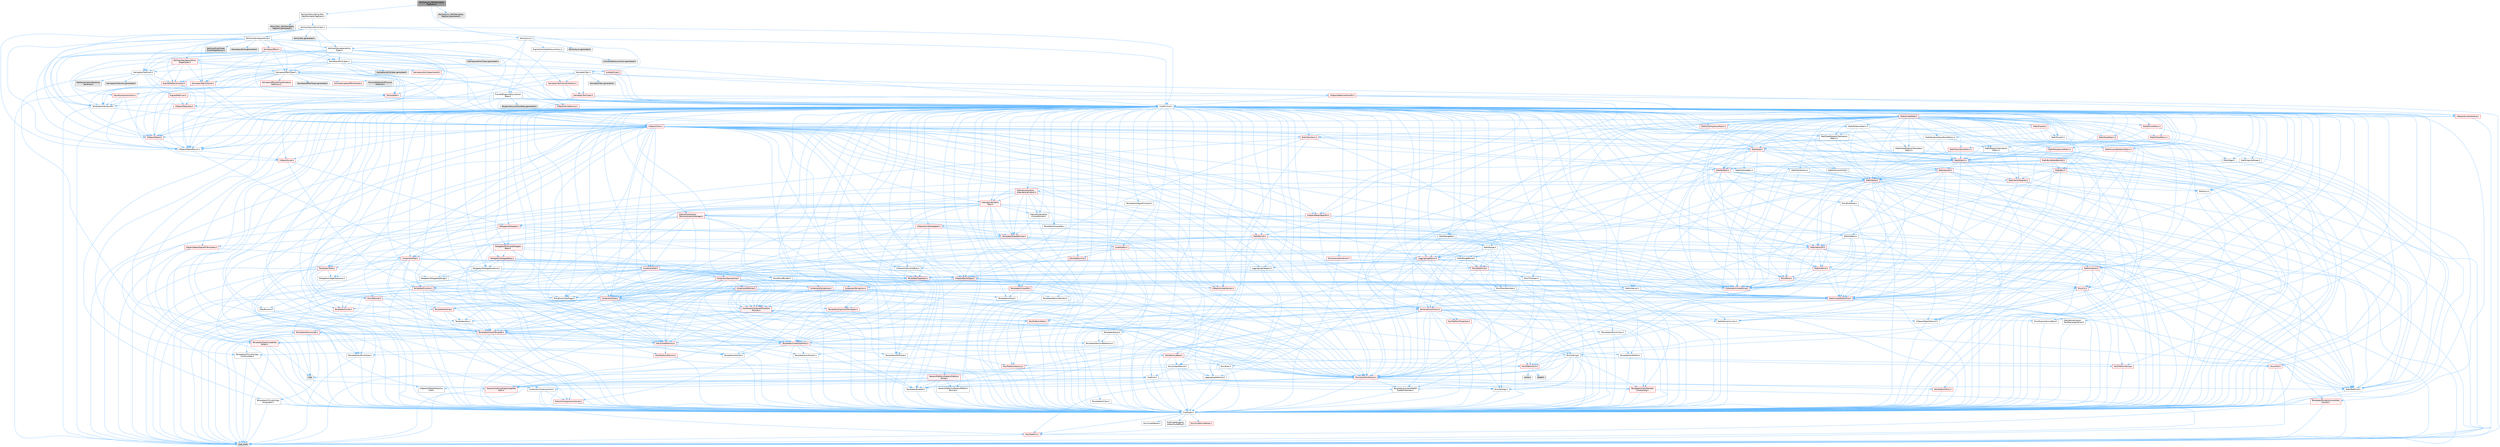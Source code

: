 digraph "AbilityAsync_WaitGameplayTagQuery.h"
{
 // INTERACTIVE_SVG=YES
 // LATEX_PDF_SIZE
  bgcolor="transparent";
  edge [fontname=Helvetica,fontsize=10,labelfontname=Helvetica,labelfontsize=10];
  node [fontname=Helvetica,fontsize=10,shape=box,height=0.2,width=0.4];
  Node1 [id="Node000001",label="AbilityAsync_WaitGameplay\lTagQuery.h",height=0.2,width=0.4,color="gray40", fillcolor="grey60", style="filled", fontcolor="black",tooltip=" "];
  Node1 -> Node2 [id="edge1_Node000001_Node000002",color="steelblue1",style="solid",tooltip=" "];
  Node2 [id="Node000002",label="Abilities/Tasks/AbilityTask\l_WaitGameplayTagQuery.h",height=0.2,width=0.4,color="grey40", fillcolor="white", style="filled",URL="$d4/d7f/AbilityTask__WaitGameplayTagQuery_8h.html",tooltip=" "];
  Node2 -> Node3 [id="edge2_Node000002_Node000003",color="steelblue1",style="solid",tooltip=" "];
  Node3 [id="Node000003",label="Abilities/Tasks/AbilityTask.h",height=0.2,width=0.4,color="grey40", fillcolor="white", style="filled",URL="$d2/d8e/AbilityTask_8h.html",tooltip=" "];
  Node3 -> Node4 [id="edge3_Node000003_Node000004",color="steelblue1",style="solid",tooltip=" "];
  Node4 [id="Node000004",label="CoreMinimal.h",height=0.2,width=0.4,color="grey40", fillcolor="white", style="filled",URL="$d7/d67/CoreMinimal_8h.html",tooltip=" "];
  Node4 -> Node5 [id="edge4_Node000004_Node000005",color="steelblue1",style="solid",tooltip=" "];
  Node5 [id="Node000005",label="CoreTypes.h",height=0.2,width=0.4,color="grey40", fillcolor="white", style="filled",URL="$dc/dec/CoreTypes_8h.html",tooltip=" "];
  Node5 -> Node6 [id="edge5_Node000005_Node000006",color="steelblue1",style="solid",tooltip=" "];
  Node6 [id="Node000006",label="HAL/Platform.h",height=0.2,width=0.4,color="red", fillcolor="#FFF0F0", style="filled",URL="$d9/dd0/Platform_8h.html",tooltip=" "];
  Node6 -> Node9 [id="edge6_Node000006_Node000009",color="steelblue1",style="solid",tooltip=" "];
  Node9 [id="Node000009",label="type_traits",height=0.2,width=0.4,color="grey60", fillcolor="#E0E0E0", style="filled",tooltip=" "];
  Node5 -> Node16 [id="edge7_Node000005_Node000016",color="steelblue1",style="solid",tooltip=" "];
  Node16 [id="Node000016",label="ProfilingDebugging\l/UMemoryDefines.h",height=0.2,width=0.4,color="grey40", fillcolor="white", style="filled",URL="$d2/da2/UMemoryDefines_8h.html",tooltip=" "];
  Node5 -> Node17 [id="edge8_Node000005_Node000017",color="steelblue1",style="solid",tooltip=" "];
  Node17 [id="Node000017",label="Misc/CoreMiscDefines.h",height=0.2,width=0.4,color="red", fillcolor="#FFF0F0", style="filled",URL="$da/d38/CoreMiscDefines_8h.html",tooltip=" "];
  Node17 -> Node6 [id="edge9_Node000017_Node000006",color="steelblue1",style="solid",tooltip=" "];
  Node5 -> Node18 [id="edge10_Node000005_Node000018",color="steelblue1",style="solid",tooltip=" "];
  Node18 [id="Node000018",label="Misc/CoreDefines.h",height=0.2,width=0.4,color="grey40", fillcolor="white", style="filled",URL="$d3/dd2/CoreDefines_8h.html",tooltip=" "];
  Node4 -> Node19 [id="edge11_Node000004_Node000019",color="steelblue1",style="solid",tooltip=" "];
  Node19 [id="Node000019",label="CoreFwd.h",height=0.2,width=0.4,color="grey40", fillcolor="white", style="filled",URL="$d1/d1e/CoreFwd_8h.html",tooltip=" "];
  Node19 -> Node5 [id="edge12_Node000019_Node000005",color="steelblue1",style="solid",tooltip=" "];
  Node19 -> Node20 [id="edge13_Node000019_Node000020",color="steelblue1",style="solid",tooltip=" "];
  Node20 [id="Node000020",label="Containers/ContainersFwd.h",height=0.2,width=0.4,color="grey40", fillcolor="white", style="filled",URL="$d4/d0a/ContainersFwd_8h.html",tooltip=" "];
  Node20 -> Node6 [id="edge14_Node000020_Node000006",color="steelblue1",style="solid",tooltip=" "];
  Node20 -> Node5 [id="edge15_Node000020_Node000005",color="steelblue1",style="solid",tooltip=" "];
  Node20 -> Node21 [id="edge16_Node000020_Node000021",color="steelblue1",style="solid",tooltip=" "];
  Node21 [id="Node000021",label="Traits/IsContiguousContainer.h",height=0.2,width=0.4,color="red", fillcolor="#FFF0F0", style="filled",URL="$d5/d3c/IsContiguousContainer_8h.html",tooltip=" "];
  Node21 -> Node5 [id="edge17_Node000021_Node000005",color="steelblue1",style="solid",tooltip=" "];
  Node19 -> Node24 [id="edge18_Node000019_Node000024",color="steelblue1",style="solid",tooltip=" "];
  Node24 [id="Node000024",label="Math/MathFwd.h",height=0.2,width=0.4,color="grey40", fillcolor="white", style="filled",URL="$d2/d10/MathFwd_8h.html",tooltip=" "];
  Node24 -> Node6 [id="edge19_Node000024_Node000006",color="steelblue1",style="solid",tooltip=" "];
  Node19 -> Node25 [id="edge20_Node000019_Node000025",color="steelblue1",style="solid",tooltip=" "];
  Node25 [id="Node000025",label="UObject/UObjectHierarchy\lFwd.h",height=0.2,width=0.4,color="grey40", fillcolor="white", style="filled",URL="$d3/d13/UObjectHierarchyFwd_8h.html",tooltip=" "];
  Node4 -> Node25 [id="edge21_Node000004_Node000025",color="steelblue1",style="solid",tooltip=" "];
  Node4 -> Node20 [id="edge22_Node000004_Node000020",color="steelblue1",style="solid",tooltip=" "];
  Node4 -> Node26 [id="edge23_Node000004_Node000026",color="steelblue1",style="solid",tooltip=" "];
  Node26 [id="Node000026",label="Misc/VarArgs.h",height=0.2,width=0.4,color="grey40", fillcolor="white", style="filled",URL="$d5/d6f/VarArgs_8h.html",tooltip=" "];
  Node26 -> Node5 [id="edge24_Node000026_Node000005",color="steelblue1",style="solid",tooltip=" "];
  Node4 -> Node27 [id="edge25_Node000004_Node000027",color="steelblue1",style="solid",tooltip=" "];
  Node27 [id="Node000027",label="Logging/LogVerbosity.h",height=0.2,width=0.4,color="grey40", fillcolor="white", style="filled",URL="$d2/d8f/LogVerbosity_8h.html",tooltip=" "];
  Node27 -> Node5 [id="edge26_Node000027_Node000005",color="steelblue1",style="solid",tooltip=" "];
  Node4 -> Node28 [id="edge27_Node000004_Node000028",color="steelblue1",style="solid",tooltip=" "];
  Node28 [id="Node000028",label="Misc/OutputDevice.h",height=0.2,width=0.4,color="grey40", fillcolor="white", style="filled",URL="$d7/d32/OutputDevice_8h.html",tooltip=" "];
  Node28 -> Node19 [id="edge28_Node000028_Node000019",color="steelblue1",style="solid",tooltip=" "];
  Node28 -> Node5 [id="edge29_Node000028_Node000005",color="steelblue1",style="solid",tooltip=" "];
  Node28 -> Node27 [id="edge30_Node000028_Node000027",color="steelblue1",style="solid",tooltip=" "];
  Node28 -> Node26 [id="edge31_Node000028_Node000026",color="steelblue1",style="solid",tooltip=" "];
  Node28 -> Node29 [id="edge32_Node000028_Node000029",color="steelblue1",style="solid",tooltip=" "];
  Node29 [id="Node000029",label="Templates/IsArrayOrRefOf\lTypeByPredicate.h",height=0.2,width=0.4,color="grey40", fillcolor="white", style="filled",URL="$d6/da1/IsArrayOrRefOfTypeByPredicate_8h.html",tooltip=" "];
  Node29 -> Node5 [id="edge33_Node000029_Node000005",color="steelblue1",style="solid",tooltip=" "];
  Node28 -> Node30 [id="edge34_Node000028_Node000030",color="steelblue1",style="solid",tooltip=" "];
  Node30 [id="Node000030",label="Templates/IsValidVariadic\lFunctionArg.h",height=0.2,width=0.4,color="red", fillcolor="#FFF0F0", style="filled",URL="$d0/dc8/IsValidVariadicFunctionArg_8h.html",tooltip=" "];
  Node30 -> Node5 [id="edge35_Node000030_Node000005",color="steelblue1",style="solid",tooltip=" "];
  Node30 -> Node9 [id="edge36_Node000030_Node000009",color="steelblue1",style="solid",tooltip=" "];
  Node28 -> Node32 [id="edge37_Node000028_Node000032",color="steelblue1",style="solid",tooltip=" "];
  Node32 [id="Node000032",label="Traits/IsCharEncodingCompatible\lWith.h",height=0.2,width=0.4,color="red", fillcolor="#FFF0F0", style="filled",URL="$df/dd1/IsCharEncodingCompatibleWith_8h.html",tooltip=" "];
  Node32 -> Node9 [id="edge38_Node000032_Node000009",color="steelblue1",style="solid",tooltip=" "];
  Node4 -> Node34 [id="edge39_Node000004_Node000034",color="steelblue1",style="solid",tooltip=" "];
  Node34 [id="Node000034",label="HAL/PlatformCrt.h",height=0.2,width=0.4,color="red", fillcolor="#FFF0F0", style="filled",URL="$d8/d75/PlatformCrt_8h.html",tooltip=" "];
  Node34 -> Node35 [id="edge40_Node000034_Node000035",color="steelblue1",style="solid",tooltip=" "];
  Node35 [id="Node000035",label="new",height=0.2,width=0.4,color="grey60", fillcolor="#E0E0E0", style="filled",tooltip=" "];
  Node34 -> Node36 [id="edge41_Node000034_Node000036",color="steelblue1",style="solid",tooltip=" "];
  Node36 [id="Node000036",label="wchar.h",height=0.2,width=0.4,color="grey60", fillcolor="#E0E0E0", style="filled",tooltip=" "];
  Node34 -> Node37 [id="edge42_Node000034_Node000037",color="steelblue1",style="solid",tooltip=" "];
  Node37 [id="Node000037",label="stddef.h",height=0.2,width=0.4,color="grey60", fillcolor="#E0E0E0", style="filled",tooltip=" "];
  Node4 -> Node44 [id="edge43_Node000004_Node000044",color="steelblue1",style="solid",tooltip=" "];
  Node44 [id="Node000044",label="HAL/PlatformMisc.h",height=0.2,width=0.4,color="red", fillcolor="#FFF0F0", style="filled",URL="$d0/df5/PlatformMisc_8h.html",tooltip=" "];
  Node44 -> Node5 [id="edge44_Node000044_Node000005",color="steelblue1",style="solid",tooltip=" "];
  Node4 -> Node63 [id="edge45_Node000004_Node000063",color="steelblue1",style="solid",tooltip=" "];
  Node63 [id="Node000063",label="Misc/AssertionMacros.h",height=0.2,width=0.4,color="red", fillcolor="#FFF0F0", style="filled",URL="$d0/dfa/AssertionMacros_8h.html",tooltip=" "];
  Node63 -> Node5 [id="edge46_Node000063_Node000005",color="steelblue1",style="solid",tooltip=" "];
  Node63 -> Node6 [id="edge47_Node000063_Node000006",color="steelblue1",style="solid",tooltip=" "];
  Node63 -> Node44 [id="edge48_Node000063_Node000044",color="steelblue1",style="solid",tooltip=" "];
  Node63 -> Node64 [id="edge49_Node000063_Node000064",color="steelblue1",style="solid",tooltip=" "];
  Node64 [id="Node000064",label="Templates/EnableIf.h",height=0.2,width=0.4,color="grey40", fillcolor="white", style="filled",URL="$d7/d60/EnableIf_8h.html",tooltip=" "];
  Node64 -> Node5 [id="edge50_Node000064_Node000005",color="steelblue1",style="solid",tooltip=" "];
  Node63 -> Node29 [id="edge51_Node000063_Node000029",color="steelblue1",style="solid",tooltip=" "];
  Node63 -> Node30 [id="edge52_Node000063_Node000030",color="steelblue1",style="solid",tooltip=" "];
  Node63 -> Node32 [id="edge53_Node000063_Node000032",color="steelblue1",style="solid",tooltip=" "];
  Node63 -> Node26 [id="edge54_Node000063_Node000026",color="steelblue1",style="solid",tooltip=" "];
  Node4 -> Node72 [id="edge55_Node000004_Node000072",color="steelblue1",style="solid",tooltip=" "];
  Node72 [id="Node000072",label="Templates/IsPointer.h",height=0.2,width=0.4,color="grey40", fillcolor="white", style="filled",URL="$d7/d05/IsPointer_8h.html",tooltip=" "];
  Node72 -> Node5 [id="edge56_Node000072_Node000005",color="steelblue1",style="solid",tooltip=" "];
  Node4 -> Node73 [id="edge57_Node000004_Node000073",color="steelblue1",style="solid",tooltip=" "];
  Node73 [id="Node000073",label="HAL/PlatformMemory.h",height=0.2,width=0.4,color="red", fillcolor="#FFF0F0", style="filled",URL="$de/d68/PlatformMemory_8h.html",tooltip=" "];
  Node73 -> Node5 [id="edge58_Node000073_Node000005",color="steelblue1",style="solid",tooltip=" "];
  Node4 -> Node56 [id="edge59_Node000004_Node000056",color="steelblue1",style="solid",tooltip=" "];
  Node56 [id="Node000056",label="HAL/PlatformAtomics.h",height=0.2,width=0.4,color="red", fillcolor="#FFF0F0", style="filled",URL="$d3/d36/PlatformAtomics_8h.html",tooltip=" "];
  Node56 -> Node5 [id="edge60_Node000056_Node000005",color="steelblue1",style="solid",tooltip=" "];
  Node4 -> Node78 [id="edge61_Node000004_Node000078",color="steelblue1",style="solid",tooltip=" "];
  Node78 [id="Node000078",label="Misc/Exec.h",height=0.2,width=0.4,color="grey40", fillcolor="white", style="filled",URL="$de/ddb/Exec_8h.html",tooltip=" "];
  Node78 -> Node5 [id="edge62_Node000078_Node000005",color="steelblue1",style="solid",tooltip=" "];
  Node78 -> Node63 [id="edge63_Node000078_Node000063",color="steelblue1",style="solid",tooltip=" "];
  Node4 -> Node79 [id="edge64_Node000004_Node000079",color="steelblue1",style="solid",tooltip=" "];
  Node79 [id="Node000079",label="HAL/MemoryBase.h",height=0.2,width=0.4,color="red", fillcolor="#FFF0F0", style="filled",URL="$d6/d9f/MemoryBase_8h.html",tooltip=" "];
  Node79 -> Node5 [id="edge65_Node000079_Node000005",color="steelblue1",style="solid",tooltip=" "];
  Node79 -> Node56 [id="edge66_Node000079_Node000056",color="steelblue1",style="solid",tooltip=" "];
  Node79 -> Node34 [id="edge67_Node000079_Node000034",color="steelblue1",style="solid",tooltip=" "];
  Node79 -> Node78 [id="edge68_Node000079_Node000078",color="steelblue1",style="solid",tooltip=" "];
  Node79 -> Node28 [id="edge69_Node000079_Node000028",color="steelblue1",style="solid",tooltip=" "];
  Node4 -> Node89 [id="edge70_Node000004_Node000089",color="steelblue1",style="solid",tooltip=" "];
  Node89 [id="Node000089",label="HAL/UnrealMemory.h",height=0.2,width=0.4,color="red", fillcolor="#FFF0F0", style="filled",URL="$d9/d96/UnrealMemory_8h.html",tooltip=" "];
  Node89 -> Node5 [id="edge71_Node000089_Node000005",color="steelblue1",style="solid",tooltip=" "];
  Node89 -> Node79 [id="edge72_Node000089_Node000079",color="steelblue1",style="solid",tooltip=" "];
  Node89 -> Node73 [id="edge73_Node000089_Node000073",color="steelblue1",style="solid",tooltip=" "];
  Node89 -> Node72 [id="edge74_Node000089_Node000072",color="steelblue1",style="solid",tooltip=" "];
  Node4 -> Node91 [id="edge75_Node000004_Node000091",color="steelblue1",style="solid",tooltip=" "];
  Node91 [id="Node000091",label="Templates/IsArithmetic.h",height=0.2,width=0.4,color="grey40", fillcolor="white", style="filled",URL="$d2/d5d/IsArithmetic_8h.html",tooltip=" "];
  Node91 -> Node5 [id="edge76_Node000091_Node000005",color="steelblue1",style="solid",tooltip=" "];
  Node4 -> Node85 [id="edge77_Node000004_Node000085",color="steelblue1",style="solid",tooltip=" "];
  Node85 [id="Node000085",label="Templates/AndOrNot.h",height=0.2,width=0.4,color="grey40", fillcolor="white", style="filled",URL="$db/d0a/AndOrNot_8h.html",tooltip=" "];
  Node85 -> Node5 [id="edge78_Node000085_Node000005",color="steelblue1",style="solid",tooltip=" "];
  Node4 -> Node92 [id="edge79_Node000004_Node000092",color="steelblue1",style="solid",tooltip=" "];
  Node92 [id="Node000092",label="Templates/IsPODType.h",height=0.2,width=0.4,color="grey40", fillcolor="white", style="filled",URL="$d7/db1/IsPODType_8h.html",tooltip=" "];
  Node92 -> Node5 [id="edge80_Node000092_Node000005",color="steelblue1",style="solid",tooltip=" "];
  Node4 -> Node93 [id="edge81_Node000004_Node000093",color="steelblue1",style="solid",tooltip=" "];
  Node93 [id="Node000093",label="Templates/IsUECoreType.h",height=0.2,width=0.4,color="grey40", fillcolor="white", style="filled",URL="$d1/db8/IsUECoreType_8h.html",tooltip=" "];
  Node93 -> Node5 [id="edge82_Node000093_Node000005",color="steelblue1",style="solid",tooltip=" "];
  Node93 -> Node9 [id="edge83_Node000093_Node000009",color="steelblue1",style="solid",tooltip=" "];
  Node4 -> Node86 [id="edge84_Node000004_Node000086",color="steelblue1",style="solid",tooltip=" "];
  Node86 [id="Node000086",label="Templates/IsTriviallyCopy\lConstructible.h",height=0.2,width=0.4,color="grey40", fillcolor="white", style="filled",URL="$d3/d78/IsTriviallyCopyConstructible_8h.html",tooltip=" "];
  Node86 -> Node5 [id="edge85_Node000086_Node000005",color="steelblue1",style="solid",tooltip=" "];
  Node86 -> Node9 [id="edge86_Node000086_Node000009",color="steelblue1",style="solid",tooltip=" "];
  Node4 -> Node94 [id="edge87_Node000004_Node000094",color="steelblue1",style="solid",tooltip=" "];
  Node94 [id="Node000094",label="Templates/UnrealTypeTraits.h",height=0.2,width=0.4,color="red", fillcolor="#FFF0F0", style="filled",URL="$d2/d2d/UnrealTypeTraits_8h.html",tooltip=" "];
  Node94 -> Node5 [id="edge88_Node000094_Node000005",color="steelblue1",style="solid",tooltip=" "];
  Node94 -> Node72 [id="edge89_Node000094_Node000072",color="steelblue1",style="solid",tooltip=" "];
  Node94 -> Node63 [id="edge90_Node000094_Node000063",color="steelblue1",style="solid",tooltip=" "];
  Node94 -> Node85 [id="edge91_Node000094_Node000085",color="steelblue1",style="solid",tooltip=" "];
  Node94 -> Node64 [id="edge92_Node000094_Node000064",color="steelblue1",style="solid",tooltip=" "];
  Node94 -> Node91 [id="edge93_Node000094_Node000091",color="steelblue1",style="solid",tooltip=" "];
  Node94 -> Node92 [id="edge94_Node000094_Node000092",color="steelblue1",style="solid",tooltip=" "];
  Node94 -> Node93 [id="edge95_Node000094_Node000093",color="steelblue1",style="solid",tooltip=" "];
  Node94 -> Node86 [id="edge96_Node000094_Node000086",color="steelblue1",style="solid",tooltip=" "];
  Node4 -> Node64 [id="edge97_Node000004_Node000064",color="steelblue1",style="solid",tooltip=" "];
  Node4 -> Node96 [id="edge98_Node000004_Node000096",color="steelblue1",style="solid",tooltip=" "];
  Node96 [id="Node000096",label="Templates/RemoveReference.h",height=0.2,width=0.4,color="grey40", fillcolor="white", style="filled",URL="$da/dbe/RemoveReference_8h.html",tooltip=" "];
  Node96 -> Node5 [id="edge99_Node000096_Node000005",color="steelblue1",style="solid",tooltip=" "];
  Node4 -> Node97 [id="edge100_Node000004_Node000097",color="steelblue1",style="solid",tooltip=" "];
  Node97 [id="Node000097",label="Templates/IntegralConstant.h",height=0.2,width=0.4,color="grey40", fillcolor="white", style="filled",URL="$db/d1b/IntegralConstant_8h.html",tooltip=" "];
  Node97 -> Node5 [id="edge101_Node000097_Node000005",color="steelblue1",style="solid",tooltip=" "];
  Node4 -> Node98 [id="edge102_Node000004_Node000098",color="steelblue1",style="solid",tooltip=" "];
  Node98 [id="Node000098",label="Templates/IsClass.h",height=0.2,width=0.4,color="grey40", fillcolor="white", style="filled",URL="$db/dcb/IsClass_8h.html",tooltip=" "];
  Node98 -> Node5 [id="edge103_Node000098_Node000005",color="steelblue1",style="solid",tooltip=" "];
  Node4 -> Node99 [id="edge104_Node000004_Node000099",color="steelblue1",style="solid",tooltip=" "];
  Node99 [id="Node000099",label="Templates/TypeCompatible\lBytes.h",height=0.2,width=0.4,color="red", fillcolor="#FFF0F0", style="filled",URL="$df/d0a/TypeCompatibleBytes_8h.html",tooltip=" "];
  Node99 -> Node5 [id="edge105_Node000099_Node000005",color="steelblue1",style="solid",tooltip=" "];
  Node99 -> Node35 [id="edge106_Node000099_Node000035",color="steelblue1",style="solid",tooltip=" "];
  Node99 -> Node9 [id="edge107_Node000099_Node000009",color="steelblue1",style="solid",tooltip=" "];
  Node4 -> Node21 [id="edge108_Node000004_Node000021",color="steelblue1",style="solid",tooltip=" "];
  Node4 -> Node100 [id="edge109_Node000004_Node000100",color="steelblue1",style="solid",tooltip=" "];
  Node100 [id="Node000100",label="Templates/UnrealTemplate.h",height=0.2,width=0.4,color="red", fillcolor="#FFF0F0", style="filled",URL="$d4/d24/UnrealTemplate_8h.html",tooltip=" "];
  Node100 -> Node5 [id="edge110_Node000100_Node000005",color="steelblue1",style="solid",tooltip=" "];
  Node100 -> Node72 [id="edge111_Node000100_Node000072",color="steelblue1",style="solid",tooltip=" "];
  Node100 -> Node89 [id="edge112_Node000100_Node000089",color="steelblue1",style="solid",tooltip=" "];
  Node100 -> Node94 [id="edge113_Node000100_Node000094",color="steelblue1",style="solid",tooltip=" "];
  Node100 -> Node96 [id="edge114_Node000100_Node000096",color="steelblue1",style="solid",tooltip=" "];
  Node100 -> Node99 [id="edge115_Node000100_Node000099",color="steelblue1",style="solid",tooltip=" "];
  Node100 -> Node21 [id="edge116_Node000100_Node000021",color="steelblue1",style="solid",tooltip=" "];
  Node100 -> Node9 [id="edge117_Node000100_Node000009",color="steelblue1",style="solid",tooltip=" "];
  Node4 -> Node49 [id="edge118_Node000004_Node000049",color="steelblue1",style="solid",tooltip=" "];
  Node49 [id="Node000049",label="Math/NumericLimits.h",height=0.2,width=0.4,color="grey40", fillcolor="white", style="filled",URL="$df/d1b/NumericLimits_8h.html",tooltip=" "];
  Node49 -> Node5 [id="edge119_Node000049_Node000005",color="steelblue1",style="solid",tooltip=" "];
  Node4 -> Node104 [id="edge120_Node000004_Node000104",color="steelblue1",style="solid",tooltip=" "];
  Node104 [id="Node000104",label="HAL/PlatformMath.h",height=0.2,width=0.4,color="red", fillcolor="#FFF0F0", style="filled",URL="$dc/d53/PlatformMath_8h.html",tooltip=" "];
  Node104 -> Node5 [id="edge121_Node000104_Node000005",color="steelblue1",style="solid",tooltip=" "];
  Node4 -> Node87 [id="edge122_Node000004_Node000087",color="steelblue1",style="solid",tooltip=" "];
  Node87 [id="Node000087",label="Templates/IsTriviallyCopy\lAssignable.h",height=0.2,width=0.4,color="grey40", fillcolor="white", style="filled",URL="$d2/df2/IsTriviallyCopyAssignable_8h.html",tooltip=" "];
  Node87 -> Node5 [id="edge123_Node000087_Node000005",color="steelblue1",style="solid",tooltip=" "];
  Node87 -> Node9 [id="edge124_Node000087_Node000009",color="steelblue1",style="solid",tooltip=" "];
  Node4 -> Node112 [id="edge125_Node000004_Node000112",color="steelblue1",style="solid",tooltip=" "];
  Node112 [id="Node000112",label="Templates/MemoryOps.h",height=0.2,width=0.4,color="red", fillcolor="#FFF0F0", style="filled",URL="$db/dea/MemoryOps_8h.html",tooltip=" "];
  Node112 -> Node5 [id="edge126_Node000112_Node000005",color="steelblue1",style="solid",tooltip=" "];
  Node112 -> Node89 [id="edge127_Node000112_Node000089",color="steelblue1",style="solid",tooltip=" "];
  Node112 -> Node87 [id="edge128_Node000112_Node000087",color="steelblue1",style="solid",tooltip=" "];
  Node112 -> Node86 [id="edge129_Node000112_Node000086",color="steelblue1",style="solid",tooltip=" "];
  Node112 -> Node94 [id="edge130_Node000112_Node000094",color="steelblue1",style="solid",tooltip=" "];
  Node112 -> Node35 [id="edge131_Node000112_Node000035",color="steelblue1",style="solid",tooltip=" "];
  Node112 -> Node9 [id="edge132_Node000112_Node000009",color="steelblue1",style="solid",tooltip=" "];
  Node4 -> Node113 [id="edge133_Node000004_Node000113",color="steelblue1",style="solid",tooltip=" "];
  Node113 [id="Node000113",label="Containers/ContainerAllocation\lPolicies.h",height=0.2,width=0.4,color="red", fillcolor="#FFF0F0", style="filled",URL="$d7/dff/ContainerAllocationPolicies_8h.html",tooltip=" "];
  Node113 -> Node5 [id="edge134_Node000113_Node000005",color="steelblue1",style="solid",tooltip=" "];
  Node113 -> Node113 [id="edge135_Node000113_Node000113",color="steelblue1",style="solid",tooltip=" "];
  Node113 -> Node104 [id="edge136_Node000113_Node000104",color="steelblue1",style="solid",tooltip=" "];
  Node113 -> Node89 [id="edge137_Node000113_Node000089",color="steelblue1",style="solid",tooltip=" "];
  Node113 -> Node49 [id="edge138_Node000113_Node000049",color="steelblue1",style="solid",tooltip=" "];
  Node113 -> Node63 [id="edge139_Node000113_Node000063",color="steelblue1",style="solid",tooltip=" "];
  Node113 -> Node112 [id="edge140_Node000113_Node000112",color="steelblue1",style="solid",tooltip=" "];
  Node113 -> Node99 [id="edge141_Node000113_Node000099",color="steelblue1",style="solid",tooltip=" "];
  Node113 -> Node9 [id="edge142_Node000113_Node000009",color="steelblue1",style="solid",tooltip=" "];
  Node4 -> Node116 [id="edge143_Node000004_Node000116",color="steelblue1",style="solid",tooltip=" "];
  Node116 [id="Node000116",label="Templates/IsEnumClass.h",height=0.2,width=0.4,color="grey40", fillcolor="white", style="filled",URL="$d7/d15/IsEnumClass_8h.html",tooltip=" "];
  Node116 -> Node5 [id="edge144_Node000116_Node000005",color="steelblue1",style="solid",tooltip=" "];
  Node116 -> Node85 [id="edge145_Node000116_Node000085",color="steelblue1",style="solid",tooltip=" "];
  Node4 -> Node117 [id="edge146_Node000004_Node000117",color="steelblue1",style="solid",tooltip=" "];
  Node117 [id="Node000117",label="HAL/PlatformProperties.h",height=0.2,width=0.4,color="red", fillcolor="#FFF0F0", style="filled",URL="$d9/db0/PlatformProperties_8h.html",tooltip=" "];
  Node117 -> Node5 [id="edge147_Node000117_Node000005",color="steelblue1",style="solid",tooltip=" "];
  Node4 -> Node120 [id="edge148_Node000004_Node000120",color="steelblue1",style="solid",tooltip=" "];
  Node120 [id="Node000120",label="Misc/EngineVersionBase.h",height=0.2,width=0.4,color="grey40", fillcolor="white", style="filled",URL="$d5/d2b/EngineVersionBase_8h.html",tooltip=" "];
  Node120 -> Node5 [id="edge149_Node000120_Node000005",color="steelblue1",style="solid",tooltip=" "];
  Node4 -> Node121 [id="edge150_Node000004_Node000121",color="steelblue1",style="solid",tooltip=" "];
  Node121 [id="Node000121",label="Internationalization\l/TextNamespaceFwd.h",height=0.2,width=0.4,color="grey40", fillcolor="white", style="filled",URL="$d8/d97/TextNamespaceFwd_8h.html",tooltip=" "];
  Node121 -> Node5 [id="edge151_Node000121_Node000005",color="steelblue1",style="solid",tooltip=" "];
  Node4 -> Node122 [id="edge152_Node000004_Node000122",color="steelblue1",style="solid",tooltip=" "];
  Node122 [id="Node000122",label="Serialization/Archive.h",height=0.2,width=0.4,color="red", fillcolor="#FFF0F0", style="filled",URL="$d7/d3b/Archive_8h.html",tooltip=" "];
  Node122 -> Node19 [id="edge153_Node000122_Node000019",color="steelblue1",style="solid",tooltip=" "];
  Node122 -> Node5 [id="edge154_Node000122_Node000005",color="steelblue1",style="solid",tooltip=" "];
  Node122 -> Node117 [id="edge155_Node000122_Node000117",color="steelblue1",style="solid",tooltip=" "];
  Node122 -> Node121 [id="edge156_Node000122_Node000121",color="steelblue1",style="solid",tooltip=" "];
  Node122 -> Node24 [id="edge157_Node000122_Node000024",color="steelblue1",style="solid",tooltip=" "];
  Node122 -> Node63 [id="edge158_Node000122_Node000063",color="steelblue1",style="solid",tooltip=" "];
  Node122 -> Node120 [id="edge159_Node000122_Node000120",color="steelblue1",style="solid",tooltip=" "];
  Node122 -> Node26 [id="edge160_Node000122_Node000026",color="steelblue1",style="solid",tooltip=" "];
  Node122 -> Node64 [id="edge161_Node000122_Node000064",color="steelblue1",style="solid",tooltip=" "];
  Node122 -> Node29 [id="edge162_Node000122_Node000029",color="steelblue1",style="solid",tooltip=" "];
  Node122 -> Node116 [id="edge163_Node000122_Node000116",color="steelblue1",style="solid",tooltip=" "];
  Node122 -> Node30 [id="edge164_Node000122_Node000030",color="steelblue1",style="solid",tooltip=" "];
  Node122 -> Node100 [id="edge165_Node000122_Node000100",color="steelblue1",style="solid",tooltip=" "];
  Node122 -> Node32 [id="edge166_Node000122_Node000032",color="steelblue1",style="solid",tooltip=" "];
  Node122 -> Node125 [id="edge167_Node000122_Node000125",color="steelblue1",style="solid",tooltip=" "];
  Node125 [id="Node000125",label="UObject/ObjectVersion.h",height=0.2,width=0.4,color="grey40", fillcolor="white", style="filled",URL="$da/d63/ObjectVersion_8h.html",tooltip=" "];
  Node125 -> Node5 [id="edge168_Node000125_Node000005",color="steelblue1",style="solid",tooltip=" "];
  Node4 -> Node126 [id="edge169_Node000004_Node000126",color="steelblue1",style="solid",tooltip=" "];
  Node126 [id="Node000126",label="Templates/Less.h",height=0.2,width=0.4,color="grey40", fillcolor="white", style="filled",URL="$de/dc8/Less_8h.html",tooltip=" "];
  Node126 -> Node5 [id="edge170_Node000126_Node000005",color="steelblue1",style="solid",tooltip=" "];
  Node126 -> Node100 [id="edge171_Node000126_Node000100",color="steelblue1",style="solid",tooltip=" "];
  Node4 -> Node127 [id="edge172_Node000004_Node000127",color="steelblue1",style="solid",tooltip=" "];
  Node127 [id="Node000127",label="Templates/Sorting.h",height=0.2,width=0.4,color="red", fillcolor="#FFF0F0", style="filled",URL="$d3/d9e/Sorting_8h.html",tooltip=" "];
  Node127 -> Node5 [id="edge173_Node000127_Node000005",color="steelblue1",style="solid",tooltip=" "];
  Node127 -> Node104 [id="edge174_Node000127_Node000104",color="steelblue1",style="solid",tooltip=" "];
  Node127 -> Node126 [id="edge175_Node000127_Node000126",color="steelblue1",style="solid",tooltip=" "];
  Node4 -> Node138 [id="edge176_Node000004_Node000138",color="steelblue1",style="solid",tooltip=" "];
  Node138 [id="Node000138",label="Misc/Char.h",height=0.2,width=0.4,color="red", fillcolor="#FFF0F0", style="filled",URL="$d0/d58/Char_8h.html",tooltip=" "];
  Node138 -> Node5 [id="edge177_Node000138_Node000005",color="steelblue1",style="solid",tooltip=" "];
  Node138 -> Node9 [id="edge178_Node000138_Node000009",color="steelblue1",style="solid",tooltip=" "];
  Node4 -> Node141 [id="edge179_Node000004_Node000141",color="steelblue1",style="solid",tooltip=" "];
  Node141 [id="Node000141",label="GenericPlatform/GenericPlatform\lStricmp.h",height=0.2,width=0.4,color="grey40", fillcolor="white", style="filled",URL="$d2/d86/GenericPlatformStricmp_8h.html",tooltip=" "];
  Node141 -> Node5 [id="edge180_Node000141_Node000005",color="steelblue1",style="solid",tooltip=" "];
  Node4 -> Node142 [id="edge181_Node000004_Node000142",color="steelblue1",style="solid",tooltip=" "];
  Node142 [id="Node000142",label="GenericPlatform/GenericPlatform\lString.h",height=0.2,width=0.4,color="red", fillcolor="#FFF0F0", style="filled",URL="$dd/d20/GenericPlatformString_8h.html",tooltip=" "];
  Node142 -> Node5 [id="edge182_Node000142_Node000005",color="steelblue1",style="solid",tooltip=" "];
  Node142 -> Node141 [id="edge183_Node000142_Node000141",color="steelblue1",style="solid",tooltip=" "];
  Node142 -> Node64 [id="edge184_Node000142_Node000064",color="steelblue1",style="solid",tooltip=" "];
  Node142 -> Node32 [id="edge185_Node000142_Node000032",color="steelblue1",style="solid",tooltip=" "];
  Node142 -> Node9 [id="edge186_Node000142_Node000009",color="steelblue1",style="solid",tooltip=" "];
  Node4 -> Node75 [id="edge187_Node000004_Node000075",color="steelblue1",style="solid",tooltip=" "];
  Node75 [id="Node000075",label="HAL/PlatformString.h",height=0.2,width=0.4,color="red", fillcolor="#FFF0F0", style="filled",URL="$db/db5/PlatformString_8h.html",tooltip=" "];
  Node75 -> Node5 [id="edge188_Node000075_Node000005",color="steelblue1",style="solid",tooltip=" "];
  Node4 -> Node145 [id="edge189_Node000004_Node000145",color="steelblue1",style="solid",tooltip=" "];
  Node145 [id="Node000145",label="Misc/CString.h",height=0.2,width=0.4,color="grey40", fillcolor="white", style="filled",URL="$d2/d49/CString_8h.html",tooltip=" "];
  Node145 -> Node5 [id="edge190_Node000145_Node000005",color="steelblue1",style="solid",tooltip=" "];
  Node145 -> Node34 [id="edge191_Node000145_Node000034",color="steelblue1",style="solid",tooltip=" "];
  Node145 -> Node75 [id="edge192_Node000145_Node000075",color="steelblue1",style="solid",tooltip=" "];
  Node145 -> Node63 [id="edge193_Node000145_Node000063",color="steelblue1",style="solid",tooltip=" "];
  Node145 -> Node138 [id="edge194_Node000145_Node000138",color="steelblue1",style="solid",tooltip=" "];
  Node145 -> Node26 [id="edge195_Node000145_Node000026",color="steelblue1",style="solid",tooltip=" "];
  Node145 -> Node29 [id="edge196_Node000145_Node000029",color="steelblue1",style="solid",tooltip=" "];
  Node145 -> Node30 [id="edge197_Node000145_Node000030",color="steelblue1",style="solid",tooltip=" "];
  Node145 -> Node32 [id="edge198_Node000145_Node000032",color="steelblue1",style="solid",tooltip=" "];
  Node4 -> Node146 [id="edge199_Node000004_Node000146",color="steelblue1",style="solid",tooltip=" "];
  Node146 [id="Node000146",label="Misc/Crc.h",height=0.2,width=0.4,color="red", fillcolor="#FFF0F0", style="filled",URL="$d4/dd2/Crc_8h.html",tooltip=" "];
  Node146 -> Node5 [id="edge200_Node000146_Node000005",color="steelblue1",style="solid",tooltip=" "];
  Node146 -> Node75 [id="edge201_Node000146_Node000075",color="steelblue1",style="solid",tooltip=" "];
  Node146 -> Node63 [id="edge202_Node000146_Node000063",color="steelblue1",style="solid",tooltip=" "];
  Node146 -> Node145 [id="edge203_Node000146_Node000145",color="steelblue1",style="solid",tooltip=" "];
  Node146 -> Node138 [id="edge204_Node000146_Node000138",color="steelblue1",style="solid",tooltip=" "];
  Node146 -> Node94 [id="edge205_Node000146_Node000094",color="steelblue1",style="solid",tooltip=" "];
  Node4 -> Node137 [id="edge206_Node000004_Node000137",color="steelblue1",style="solid",tooltip=" "];
  Node137 [id="Node000137",label="Math/UnrealMathUtility.h",height=0.2,width=0.4,color="red", fillcolor="#FFF0F0", style="filled",URL="$db/db8/UnrealMathUtility_8h.html",tooltip=" "];
  Node137 -> Node5 [id="edge207_Node000137_Node000005",color="steelblue1",style="solid",tooltip=" "];
  Node137 -> Node63 [id="edge208_Node000137_Node000063",color="steelblue1",style="solid",tooltip=" "];
  Node137 -> Node104 [id="edge209_Node000137_Node000104",color="steelblue1",style="solid",tooltip=" "];
  Node137 -> Node24 [id="edge210_Node000137_Node000024",color="steelblue1",style="solid",tooltip=" "];
  Node4 -> Node147 [id="edge211_Node000004_Node000147",color="steelblue1",style="solid",tooltip=" "];
  Node147 [id="Node000147",label="Containers/UnrealString.h",height=0.2,width=0.4,color="red", fillcolor="#FFF0F0", style="filled",URL="$d5/dba/UnrealString_8h.html",tooltip=" "];
  Node4 -> Node151 [id="edge212_Node000004_Node000151",color="steelblue1",style="solid",tooltip=" "];
  Node151 [id="Node000151",label="Containers/Array.h",height=0.2,width=0.4,color="red", fillcolor="#FFF0F0", style="filled",URL="$df/dd0/Array_8h.html",tooltip=" "];
  Node151 -> Node5 [id="edge213_Node000151_Node000005",color="steelblue1",style="solid",tooltip=" "];
  Node151 -> Node63 [id="edge214_Node000151_Node000063",color="steelblue1",style="solid",tooltip=" "];
  Node151 -> Node89 [id="edge215_Node000151_Node000089",color="steelblue1",style="solid",tooltip=" "];
  Node151 -> Node94 [id="edge216_Node000151_Node000094",color="steelblue1",style="solid",tooltip=" "];
  Node151 -> Node100 [id="edge217_Node000151_Node000100",color="steelblue1",style="solid",tooltip=" "];
  Node151 -> Node113 [id="edge218_Node000151_Node000113",color="steelblue1",style="solid",tooltip=" "];
  Node151 -> Node122 [id="edge219_Node000151_Node000122",color="steelblue1",style="solid",tooltip=" "];
  Node151 -> Node130 [id="edge220_Node000151_Node000130",color="steelblue1",style="solid",tooltip=" "];
  Node130 [id="Node000130",label="Templates/Invoke.h",height=0.2,width=0.4,color="red", fillcolor="#FFF0F0", style="filled",URL="$d7/deb/Invoke_8h.html",tooltip=" "];
  Node130 -> Node5 [id="edge221_Node000130_Node000005",color="steelblue1",style="solid",tooltip=" "];
  Node130 -> Node100 [id="edge222_Node000130_Node000100",color="steelblue1",style="solid",tooltip=" "];
  Node130 -> Node9 [id="edge223_Node000130_Node000009",color="steelblue1",style="solid",tooltip=" "];
  Node151 -> Node126 [id="edge224_Node000151_Node000126",color="steelblue1",style="solid",tooltip=" "];
  Node151 -> Node127 [id="edge225_Node000151_Node000127",color="steelblue1",style="solid",tooltip=" "];
  Node151 -> Node174 [id="edge226_Node000151_Node000174",color="steelblue1",style="solid",tooltip=" "];
  Node174 [id="Node000174",label="Templates/AlignmentTemplates.h",height=0.2,width=0.4,color="red", fillcolor="#FFF0F0", style="filled",URL="$dd/d32/AlignmentTemplates_8h.html",tooltip=" "];
  Node174 -> Node5 [id="edge227_Node000174_Node000005",color="steelblue1",style="solid",tooltip=" "];
  Node174 -> Node72 [id="edge228_Node000174_Node000072",color="steelblue1",style="solid",tooltip=" "];
  Node151 -> Node9 [id="edge229_Node000151_Node000009",color="steelblue1",style="solid",tooltip=" "];
  Node4 -> Node175 [id="edge230_Node000004_Node000175",color="steelblue1",style="solid",tooltip=" "];
  Node175 [id="Node000175",label="Misc/FrameNumber.h",height=0.2,width=0.4,color="grey40", fillcolor="white", style="filled",URL="$dd/dbd/FrameNumber_8h.html",tooltip=" "];
  Node175 -> Node5 [id="edge231_Node000175_Node000005",color="steelblue1",style="solid",tooltip=" "];
  Node175 -> Node49 [id="edge232_Node000175_Node000049",color="steelblue1",style="solid",tooltip=" "];
  Node175 -> Node137 [id="edge233_Node000175_Node000137",color="steelblue1",style="solid",tooltip=" "];
  Node175 -> Node64 [id="edge234_Node000175_Node000064",color="steelblue1",style="solid",tooltip=" "];
  Node175 -> Node94 [id="edge235_Node000175_Node000094",color="steelblue1",style="solid",tooltip=" "];
  Node4 -> Node176 [id="edge236_Node000004_Node000176",color="steelblue1",style="solid",tooltip=" "];
  Node176 [id="Node000176",label="Misc/Timespan.h",height=0.2,width=0.4,color="grey40", fillcolor="white", style="filled",URL="$da/dd9/Timespan_8h.html",tooltip=" "];
  Node176 -> Node5 [id="edge237_Node000176_Node000005",color="steelblue1",style="solid",tooltip=" "];
  Node176 -> Node177 [id="edge238_Node000176_Node000177",color="steelblue1",style="solid",tooltip=" "];
  Node177 [id="Node000177",label="Math/Interval.h",height=0.2,width=0.4,color="grey40", fillcolor="white", style="filled",URL="$d1/d55/Interval_8h.html",tooltip=" "];
  Node177 -> Node5 [id="edge239_Node000177_Node000005",color="steelblue1",style="solid",tooltip=" "];
  Node177 -> Node91 [id="edge240_Node000177_Node000091",color="steelblue1",style="solid",tooltip=" "];
  Node177 -> Node94 [id="edge241_Node000177_Node000094",color="steelblue1",style="solid",tooltip=" "];
  Node177 -> Node49 [id="edge242_Node000177_Node000049",color="steelblue1",style="solid",tooltip=" "];
  Node177 -> Node137 [id="edge243_Node000177_Node000137",color="steelblue1",style="solid",tooltip=" "];
  Node176 -> Node137 [id="edge244_Node000176_Node000137",color="steelblue1",style="solid",tooltip=" "];
  Node176 -> Node63 [id="edge245_Node000176_Node000063",color="steelblue1",style="solid",tooltip=" "];
  Node4 -> Node178 [id="edge246_Node000004_Node000178",color="steelblue1",style="solid",tooltip=" "];
  Node178 [id="Node000178",label="Containers/StringConv.h",height=0.2,width=0.4,color="red", fillcolor="#FFF0F0", style="filled",URL="$d3/ddf/StringConv_8h.html",tooltip=" "];
  Node178 -> Node5 [id="edge247_Node000178_Node000005",color="steelblue1",style="solid",tooltip=" "];
  Node178 -> Node63 [id="edge248_Node000178_Node000063",color="steelblue1",style="solid",tooltip=" "];
  Node178 -> Node113 [id="edge249_Node000178_Node000113",color="steelblue1",style="solid",tooltip=" "];
  Node178 -> Node151 [id="edge250_Node000178_Node000151",color="steelblue1",style="solid",tooltip=" "];
  Node178 -> Node145 [id="edge251_Node000178_Node000145",color="steelblue1",style="solid",tooltip=" "];
  Node178 -> Node179 [id="edge252_Node000178_Node000179",color="steelblue1",style="solid",tooltip=" "];
  Node179 [id="Node000179",label="Templates/IsArray.h",height=0.2,width=0.4,color="grey40", fillcolor="white", style="filled",URL="$d8/d8d/IsArray_8h.html",tooltip=" "];
  Node179 -> Node5 [id="edge253_Node000179_Node000005",color="steelblue1",style="solid",tooltip=" "];
  Node178 -> Node100 [id="edge254_Node000178_Node000100",color="steelblue1",style="solid",tooltip=" "];
  Node178 -> Node94 [id="edge255_Node000178_Node000094",color="steelblue1",style="solid",tooltip=" "];
  Node178 -> Node32 [id="edge256_Node000178_Node000032",color="steelblue1",style="solid",tooltip=" "];
  Node178 -> Node21 [id="edge257_Node000178_Node000021",color="steelblue1",style="solid",tooltip=" "];
  Node178 -> Node9 [id="edge258_Node000178_Node000009",color="steelblue1",style="solid",tooltip=" "];
  Node4 -> Node180 [id="edge259_Node000004_Node000180",color="steelblue1",style="solid",tooltip=" "];
  Node180 [id="Node000180",label="UObject/UnrealNames.h",height=0.2,width=0.4,color="red", fillcolor="#FFF0F0", style="filled",URL="$d8/db1/UnrealNames_8h.html",tooltip=" "];
  Node180 -> Node5 [id="edge260_Node000180_Node000005",color="steelblue1",style="solid",tooltip=" "];
  Node4 -> Node182 [id="edge261_Node000004_Node000182",color="steelblue1",style="solid",tooltip=" "];
  Node182 [id="Node000182",label="UObject/NameTypes.h",height=0.2,width=0.4,color="red", fillcolor="#FFF0F0", style="filled",URL="$d6/d35/NameTypes_8h.html",tooltip=" "];
  Node182 -> Node5 [id="edge262_Node000182_Node000005",color="steelblue1",style="solid",tooltip=" "];
  Node182 -> Node63 [id="edge263_Node000182_Node000063",color="steelblue1",style="solid",tooltip=" "];
  Node182 -> Node89 [id="edge264_Node000182_Node000089",color="steelblue1",style="solid",tooltip=" "];
  Node182 -> Node94 [id="edge265_Node000182_Node000094",color="steelblue1",style="solid",tooltip=" "];
  Node182 -> Node100 [id="edge266_Node000182_Node000100",color="steelblue1",style="solid",tooltip=" "];
  Node182 -> Node147 [id="edge267_Node000182_Node000147",color="steelblue1",style="solid",tooltip=" "];
  Node182 -> Node178 [id="edge268_Node000182_Node000178",color="steelblue1",style="solid",tooltip=" "];
  Node182 -> Node180 [id="edge269_Node000182_Node000180",color="steelblue1",style="solid",tooltip=" "];
  Node4 -> Node190 [id="edge270_Node000004_Node000190",color="steelblue1",style="solid",tooltip=" "];
  Node190 [id="Node000190",label="Misc/Parse.h",height=0.2,width=0.4,color="red", fillcolor="#FFF0F0", style="filled",URL="$dc/d71/Parse_8h.html",tooltip=" "];
  Node190 -> Node147 [id="edge271_Node000190_Node000147",color="steelblue1",style="solid",tooltip=" "];
  Node190 -> Node5 [id="edge272_Node000190_Node000005",color="steelblue1",style="solid",tooltip=" "];
  Node190 -> Node34 [id="edge273_Node000190_Node000034",color="steelblue1",style="solid",tooltip=" "];
  Node190 -> Node51 [id="edge274_Node000190_Node000051",color="steelblue1",style="solid",tooltip=" "];
  Node51 [id="Node000051",label="Misc/EnumClassFlags.h",height=0.2,width=0.4,color="grey40", fillcolor="white", style="filled",URL="$d8/de7/EnumClassFlags_8h.html",tooltip=" "];
  Node190 -> Node191 [id="edge275_Node000190_Node000191",color="steelblue1",style="solid",tooltip=" "];
  Node191 [id="Node000191",label="Templates/Function.h",height=0.2,width=0.4,color="red", fillcolor="#FFF0F0", style="filled",URL="$df/df5/Function_8h.html",tooltip=" "];
  Node191 -> Node5 [id="edge276_Node000191_Node000005",color="steelblue1",style="solid",tooltip=" "];
  Node191 -> Node63 [id="edge277_Node000191_Node000063",color="steelblue1",style="solid",tooltip=" "];
  Node191 -> Node89 [id="edge278_Node000191_Node000089",color="steelblue1",style="solid",tooltip=" "];
  Node191 -> Node94 [id="edge279_Node000191_Node000094",color="steelblue1",style="solid",tooltip=" "];
  Node191 -> Node130 [id="edge280_Node000191_Node000130",color="steelblue1",style="solid",tooltip=" "];
  Node191 -> Node100 [id="edge281_Node000191_Node000100",color="steelblue1",style="solid",tooltip=" "];
  Node191 -> Node137 [id="edge282_Node000191_Node000137",color="steelblue1",style="solid",tooltip=" "];
  Node191 -> Node35 [id="edge283_Node000191_Node000035",color="steelblue1",style="solid",tooltip=" "];
  Node191 -> Node9 [id="edge284_Node000191_Node000009",color="steelblue1",style="solid",tooltip=" "];
  Node4 -> Node174 [id="edge285_Node000004_Node000174",color="steelblue1",style="solid",tooltip=" "];
  Node4 -> Node193 [id="edge286_Node000004_Node000193",color="steelblue1",style="solid",tooltip=" "];
  Node193 [id="Node000193",label="Misc/StructBuilder.h",height=0.2,width=0.4,color="grey40", fillcolor="white", style="filled",URL="$d9/db3/StructBuilder_8h.html",tooltip=" "];
  Node193 -> Node5 [id="edge287_Node000193_Node000005",color="steelblue1",style="solid",tooltip=" "];
  Node193 -> Node137 [id="edge288_Node000193_Node000137",color="steelblue1",style="solid",tooltip=" "];
  Node193 -> Node174 [id="edge289_Node000193_Node000174",color="steelblue1",style="solid",tooltip=" "];
  Node4 -> Node106 [id="edge290_Node000004_Node000106",color="steelblue1",style="solid",tooltip=" "];
  Node106 [id="Node000106",label="Templates/Decay.h",height=0.2,width=0.4,color="grey40", fillcolor="white", style="filled",URL="$dd/d0f/Decay_8h.html",tooltip=" "];
  Node106 -> Node5 [id="edge291_Node000106_Node000005",color="steelblue1",style="solid",tooltip=" "];
  Node106 -> Node96 [id="edge292_Node000106_Node000096",color="steelblue1",style="solid",tooltip=" "];
  Node106 -> Node9 [id="edge293_Node000106_Node000009",color="steelblue1",style="solid",tooltip=" "];
  Node4 -> Node194 [id="edge294_Node000004_Node000194",color="steelblue1",style="solid",tooltip=" "];
  Node194 [id="Node000194",label="Templates/PointerIsConvertible\lFromTo.h",height=0.2,width=0.4,color="red", fillcolor="#FFF0F0", style="filled",URL="$d6/d65/PointerIsConvertibleFromTo_8h.html",tooltip=" "];
  Node194 -> Node5 [id="edge295_Node000194_Node000005",color="steelblue1",style="solid",tooltip=" "];
  Node194 -> Node9 [id="edge296_Node000194_Node000009",color="steelblue1",style="solid",tooltip=" "];
  Node4 -> Node130 [id="edge297_Node000004_Node000130",color="steelblue1",style="solid",tooltip=" "];
  Node4 -> Node191 [id="edge298_Node000004_Node000191",color="steelblue1",style="solid",tooltip=" "];
  Node4 -> Node163 [id="edge299_Node000004_Node000163",color="steelblue1",style="solid",tooltip=" "];
  Node163 [id="Node000163",label="Templates/TypeHash.h",height=0.2,width=0.4,color="red", fillcolor="#FFF0F0", style="filled",URL="$d1/d62/TypeHash_8h.html",tooltip=" "];
  Node163 -> Node5 [id="edge300_Node000163_Node000005",color="steelblue1",style="solid",tooltip=" "];
  Node163 -> Node146 [id="edge301_Node000163_Node000146",color="steelblue1",style="solid",tooltip=" "];
  Node163 -> Node9 [id="edge302_Node000163_Node000009",color="steelblue1",style="solid",tooltip=" "];
  Node4 -> Node195 [id="edge303_Node000004_Node000195",color="steelblue1",style="solid",tooltip=" "];
  Node195 [id="Node000195",label="Containers/ScriptArray.h",height=0.2,width=0.4,color="red", fillcolor="#FFF0F0", style="filled",URL="$dc/daf/ScriptArray_8h.html",tooltip=" "];
  Node195 -> Node5 [id="edge304_Node000195_Node000005",color="steelblue1",style="solid",tooltip=" "];
  Node195 -> Node63 [id="edge305_Node000195_Node000063",color="steelblue1",style="solid",tooltip=" "];
  Node195 -> Node89 [id="edge306_Node000195_Node000089",color="steelblue1",style="solid",tooltip=" "];
  Node195 -> Node113 [id="edge307_Node000195_Node000113",color="steelblue1",style="solid",tooltip=" "];
  Node195 -> Node151 [id="edge308_Node000195_Node000151",color="steelblue1",style="solid",tooltip=" "];
  Node4 -> Node196 [id="edge309_Node000004_Node000196",color="steelblue1",style="solid",tooltip=" "];
  Node196 [id="Node000196",label="Containers/BitArray.h",height=0.2,width=0.4,color="red", fillcolor="#FFF0F0", style="filled",URL="$d1/de4/BitArray_8h.html",tooltip=" "];
  Node196 -> Node113 [id="edge310_Node000196_Node000113",color="steelblue1",style="solid",tooltip=" "];
  Node196 -> Node5 [id="edge311_Node000196_Node000005",color="steelblue1",style="solid",tooltip=" "];
  Node196 -> Node56 [id="edge312_Node000196_Node000056",color="steelblue1",style="solid",tooltip=" "];
  Node196 -> Node89 [id="edge313_Node000196_Node000089",color="steelblue1",style="solid",tooltip=" "];
  Node196 -> Node137 [id="edge314_Node000196_Node000137",color="steelblue1",style="solid",tooltip=" "];
  Node196 -> Node63 [id="edge315_Node000196_Node000063",color="steelblue1",style="solid",tooltip=" "];
  Node196 -> Node51 [id="edge316_Node000196_Node000051",color="steelblue1",style="solid",tooltip=" "];
  Node196 -> Node122 [id="edge317_Node000196_Node000122",color="steelblue1",style="solid",tooltip=" "];
  Node196 -> Node64 [id="edge318_Node000196_Node000064",color="steelblue1",style="solid",tooltip=" "];
  Node196 -> Node130 [id="edge319_Node000196_Node000130",color="steelblue1",style="solid",tooltip=" "];
  Node196 -> Node100 [id="edge320_Node000196_Node000100",color="steelblue1",style="solid",tooltip=" "];
  Node196 -> Node94 [id="edge321_Node000196_Node000094",color="steelblue1",style="solid",tooltip=" "];
  Node4 -> Node197 [id="edge322_Node000004_Node000197",color="steelblue1",style="solid",tooltip=" "];
  Node197 [id="Node000197",label="Containers/SparseArray.h",height=0.2,width=0.4,color="red", fillcolor="#FFF0F0", style="filled",URL="$d5/dbf/SparseArray_8h.html",tooltip=" "];
  Node197 -> Node5 [id="edge323_Node000197_Node000005",color="steelblue1",style="solid",tooltip=" "];
  Node197 -> Node63 [id="edge324_Node000197_Node000063",color="steelblue1",style="solid",tooltip=" "];
  Node197 -> Node89 [id="edge325_Node000197_Node000089",color="steelblue1",style="solid",tooltip=" "];
  Node197 -> Node94 [id="edge326_Node000197_Node000094",color="steelblue1",style="solid",tooltip=" "];
  Node197 -> Node100 [id="edge327_Node000197_Node000100",color="steelblue1",style="solid",tooltip=" "];
  Node197 -> Node113 [id="edge328_Node000197_Node000113",color="steelblue1",style="solid",tooltip=" "];
  Node197 -> Node126 [id="edge329_Node000197_Node000126",color="steelblue1",style="solid",tooltip=" "];
  Node197 -> Node151 [id="edge330_Node000197_Node000151",color="steelblue1",style="solid",tooltip=" "];
  Node197 -> Node137 [id="edge331_Node000197_Node000137",color="steelblue1",style="solid",tooltip=" "];
  Node197 -> Node195 [id="edge332_Node000197_Node000195",color="steelblue1",style="solid",tooltip=" "];
  Node197 -> Node196 [id="edge333_Node000197_Node000196",color="steelblue1",style="solid",tooltip=" "];
  Node197 -> Node147 [id="edge334_Node000197_Node000147",color="steelblue1",style="solid",tooltip=" "];
  Node4 -> Node213 [id="edge335_Node000004_Node000213",color="steelblue1",style="solid",tooltip=" "];
  Node213 [id="Node000213",label="Containers/Set.h",height=0.2,width=0.4,color="red", fillcolor="#FFF0F0", style="filled",URL="$d4/d45/Set_8h.html",tooltip=" "];
  Node213 -> Node113 [id="edge336_Node000213_Node000113",color="steelblue1",style="solid",tooltip=" "];
  Node213 -> Node197 [id="edge337_Node000213_Node000197",color="steelblue1",style="solid",tooltip=" "];
  Node213 -> Node20 [id="edge338_Node000213_Node000020",color="steelblue1",style="solid",tooltip=" "];
  Node213 -> Node137 [id="edge339_Node000213_Node000137",color="steelblue1",style="solid",tooltip=" "];
  Node213 -> Node63 [id="edge340_Node000213_Node000063",color="steelblue1",style="solid",tooltip=" "];
  Node213 -> Node193 [id="edge341_Node000213_Node000193",color="steelblue1",style="solid",tooltip=" "];
  Node213 -> Node191 [id="edge342_Node000213_Node000191",color="steelblue1",style="solid",tooltip=" "];
  Node213 -> Node127 [id="edge343_Node000213_Node000127",color="steelblue1",style="solid",tooltip=" "];
  Node213 -> Node163 [id="edge344_Node000213_Node000163",color="steelblue1",style="solid",tooltip=" "];
  Node213 -> Node100 [id="edge345_Node000213_Node000100",color="steelblue1",style="solid",tooltip=" "];
  Node213 -> Node9 [id="edge346_Node000213_Node000009",color="steelblue1",style="solid",tooltip=" "];
  Node4 -> Node216 [id="edge347_Node000004_Node000216",color="steelblue1",style="solid",tooltip=" "];
  Node216 [id="Node000216",label="Algo/Reverse.h",height=0.2,width=0.4,color="grey40", fillcolor="white", style="filled",URL="$d5/d93/Reverse_8h.html",tooltip=" "];
  Node216 -> Node5 [id="edge348_Node000216_Node000005",color="steelblue1",style="solid",tooltip=" "];
  Node216 -> Node100 [id="edge349_Node000216_Node000100",color="steelblue1",style="solid",tooltip=" "];
  Node4 -> Node217 [id="edge350_Node000004_Node000217",color="steelblue1",style="solid",tooltip=" "];
  Node217 [id="Node000217",label="Containers/Map.h",height=0.2,width=0.4,color="red", fillcolor="#FFF0F0", style="filled",URL="$df/d79/Map_8h.html",tooltip=" "];
  Node217 -> Node5 [id="edge351_Node000217_Node000005",color="steelblue1",style="solid",tooltip=" "];
  Node217 -> Node216 [id="edge352_Node000217_Node000216",color="steelblue1",style="solid",tooltip=" "];
  Node217 -> Node213 [id="edge353_Node000217_Node000213",color="steelblue1",style="solid",tooltip=" "];
  Node217 -> Node147 [id="edge354_Node000217_Node000147",color="steelblue1",style="solid",tooltip=" "];
  Node217 -> Node63 [id="edge355_Node000217_Node000063",color="steelblue1",style="solid",tooltip=" "];
  Node217 -> Node193 [id="edge356_Node000217_Node000193",color="steelblue1",style="solid",tooltip=" "];
  Node217 -> Node191 [id="edge357_Node000217_Node000191",color="steelblue1",style="solid",tooltip=" "];
  Node217 -> Node127 [id="edge358_Node000217_Node000127",color="steelblue1",style="solid",tooltip=" "];
  Node217 -> Node218 [id="edge359_Node000217_Node000218",color="steelblue1",style="solid",tooltip=" "];
  Node218 [id="Node000218",label="Templates/Tuple.h",height=0.2,width=0.4,color="red", fillcolor="#FFF0F0", style="filled",URL="$d2/d4f/Tuple_8h.html",tooltip=" "];
  Node218 -> Node5 [id="edge360_Node000218_Node000005",color="steelblue1",style="solid",tooltip=" "];
  Node218 -> Node100 [id="edge361_Node000218_Node000100",color="steelblue1",style="solid",tooltip=" "];
  Node218 -> Node219 [id="edge362_Node000218_Node000219",color="steelblue1",style="solid",tooltip=" "];
  Node219 [id="Node000219",label="Delegates/IntegerSequence.h",height=0.2,width=0.4,color="grey40", fillcolor="white", style="filled",URL="$d2/dcc/IntegerSequence_8h.html",tooltip=" "];
  Node219 -> Node5 [id="edge363_Node000219_Node000005",color="steelblue1",style="solid",tooltip=" "];
  Node218 -> Node130 [id="edge364_Node000218_Node000130",color="steelblue1",style="solid",tooltip=" "];
  Node218 -> Node163 [id="edge365_Node000218_Node000163",color="steelblue1",style="solid",tooltip=" "];
  Node218 -> Node9 [id="edge366_Node000218_Node000009",color="steelblue1",style="solid",tooltip=" "];
  Node217 -> Node100 [id="edge367_Node000217_Node000100",color="steelblue1",style="solid",tooltip=" "];
  Node217 -> Node94 [id="edge368_Node000217_Node000094",color="steelblue1",style="solid",tooltip=" "];
  Node217 -> Node9 [id="edge369_Node000217_Node000009",color="steelblue1",style="solid",tooltip=" "];
  Node4 -> Node221 [id="edge370_Node000004_Node000221",color="steelblue1",style="solid",tooltip=" "];
  Node221 [id="Node000221",label="Math/IntPoint.h",height=0.2,width=0.4,color="red", fillcolor="#FFF0F0", style="filled",URL="$d3/df7/IntPoint_8h.html",tooltip=" "];
  Node221 -> Node5 [id="edge371_Node000221_Node000005",color="steelblue1",style="solid",tooltip=" "];
  Node221 -> Node63 [id="edge372_Node000221_Node000063",color="steelblue1",style="solid",tooltip=" "];
  Node221 -> Node190 [id="edge373_Node000221_Node000190",color="steelblue1",style="solid",tooltip=" "];
  Node221 -> Node24 [id="edge374_Node000221_Node000024",color="steelblue1",style="solid",tooltip=" "];
  Node221 -> Node137 [id="edge375_Node000221_Node000137",color="steelblue1",style="solid",tooltip=" "];
  Node221 -> Node147 [id="edge376_Node000221_Node000147",color="steelblue1",style="solid",tooltip=" "];
  Node221 -> Node163 [id="edge377_Node000221_Node000163",color="steelblue1",style="solid",tooltip=" "];
  Node4 -> Node223 [id="edge378_Node000004_Node000223",color="steelblue1",style="solid",tooltip=" "];
  Node223 [id="Node000223",label="Math/IntVector.h",height=0.2,width=0.4,color="red", fillcolor="#FFF0F0", style="filled",URL="$d7/d44/IntVector_8h.html",tooltip=" "];
  Node223 -> Node5 [id="edge379_Node000223_Node000005",color="steelblue1",style="solid",tooltip=" "];
  Node223 -> Node146 [id="edge380_Node000223_Node000146",color="steelblue1",style="solid",tooltip=" "];
  Node223 -> Node190 [id="edge381_Node000223_Node000190",color="steelblue1",style="solid",tooltip=" "];
  Node223 -> Node24 [id="edge382_Node000223_Node000024",color="steelblue1",style="solid",tooltip=" "];
  Node223 -> Node137 [id="edge383_Node000223_Node000137",color="steelblue1",style="solid",tooltip=" "];
  Node223 -> Node147 [id="edge384_Node000223_Node000147",color="steelblue1",style="solid",tooltip=" "];
  Node4 -> Node224 [id="edge385_Node000004_Node000224",color="steelblue1",style="solid",tooltip=" "];
  Node224 [id="Node000224",label="Logging/LogCategory.h",height=0.2,width=0.4,color="grey40", fillcolor="white", style="filled",URL="$d9/d36/LogCategory_8h.html",tooltip=" "];
  Node224 -> Node5 [id="edge386_Node000224_Node000005",color="steelblue1",style="solid",tooltip=" "];
  Node224 -> Node27 [id="edge387_Node000224_Node000027",color="steelblue1",style="solid",tooltip=" "];
  Node224 -> Node182 [id="edge388_Node000224_Node000182",color="steelblue1",style="solid",tooltip=" "];
  Node4 -> Node225 [id="edge389_Node000004_Node000225",color="steelblue1",style="solid",tooltip=" "];
  Node225 [id="Node000225",label="Logging/LogMacros.h",height=0.2,width=0.4,color="red", fillcolor="#FFF0F0", style="filled",URL="$d0/d16/LogMacros_8h.html",tooltip=" "];
  Node225 -> Node147 [id="edge390_Node000225_Node000147",color="steelblue1",style="solid",tooltip=" "];
  Node225 -> Node5 [id="edge391_Node000225_Node000005",color="steelblue1",style="solid",tooltip=" "];
  Node225 -> Node224 [id="edge392_Node000225_Node000224",color="steelblue1",style="solid",tooltip=" "];
  Node225 -> Node27 [id="edge393_Node000225_Node000027",color="steelblue1",style="solid",tooltip=" "];
  Node225 -> Node63 [id="edge394_Node000225_Node000063",color="steelblue1",style="solid",tooltip=" "];
  Node225 -> Node26 [id="edge395_Node000225_Node000026",color="steelblue1",style="solid",tooltip=" "];
  Node225 -> Node64 [id="edge396_Node000225_Node000064",color="steelblue1",style="solid",tooltip=" "];
  Node225 -> Node29 [id="edge397_Node000225_Node000029",color="steelblue1",style="solid",tooltip=" "];
  Node225 -> Node30 [id="edge398_Node000225_Node000030",color="steelblue1",style="solid",tooltip=" "];
  Node225 -> Node32 [id="edge399_Node000225_Node000032",color="steelblue1",style="solid",tooltip=" "];
  Node225 -> Node9 [id="edge400_Node000225_Node000009",color="steelblue1",style="solid",tooltip=" "];
  Node4 -> Node228 [id="edge401_Node000004_Node000228",color="steelblue1",style="solid",tooltip=" "];
  Node228 [id="Node000228",label="Math/Vector2D.h",height=0.2,width=0.4,color="red", fillcolor="#FFF0F0", style="filled",URL="$d3/db0/Vector2D_8h.html",tooltip=" "];
  Node228 -> Node5 [id="edge402_Node000228_Node000005",color="steelblue1",style="solid",tooltip=" "];
  Node228 -> Node24 [id="edge403_Node000228_Node000024",color="steelblue1",style="solid",tooltip=" "];
  Node228 -> Node63 [id="edge404_Node000228_Node000063",color="steelblue1",style="solid",tooltip=" "];
  Node228 -> Node146 [id="edge405_Node000228_Node000146",color="steelblue1",style="solid",tooltip=" "];
  Node228 -> Node137 [id="edge406_Node000228_Node000137",color="steelblue1",style="solid",tooltip=" "];
  Node228 -> Node147 [id="edge407_Node000228_Node000147",color="steelblue1",style="solid",tooltip=" "];
  Node228 -> Node190 [id="edge408_Node000228_Node000190",color="steelblue1",style="solid",tooltip=" "];
  Node228 -> Node221 [id="edge409_Node000228_Node000221",color="steelblue1",style="solid",tooltip=" "];
  Node228 -> Node225 [id="edge410_Node000228_Node000225",color="steelblue1",style="solid",tooltip=" "];
  Node228 -> Node9 [id="edge411_Node000228_Node000009",color="steelblue1",style="solid",tooltip=" "];
  Node4 -> Node232 [id="edge412_Node000004_Node000232",color="steelblue1",style="solid",tooltip=" "];
  Node232 [id="Node000232",label="Math/IntRect.h",height=0.2,width=0.4,color="grey40", fillcolor="white", style="filled",URL="$d7/d53/IntRect_8h.html",tooltip=" "];
  Node232 -> Node5 [id="edge413_Node000232_Node000005",color="steelblue1",style="solid",tooltip=" "];
  Node232 -> Node24 [id="edge414_Node000232_Node000024",color="steelblue1",style="solid",tooltip=" "];
  Node232 -> Node137 [id="edge415_Node000232_Node000137",color="steelblue1",style="solid",tooltip=" "];
  Node232 -> Node147 [id="edge416_Node000232_Node000147",color="steelblue1",style="solid",tooltip=" "];
  Node232 -> Node221 [id="edge417_Node000232_Node000221",color="steelblue1",style="solid",tooltip=" "];
  Node232 -> Node228 [id="edge418_Node000232_Node000228",color="steelblue1",style="solid",tooltip=" "];
  Node4 -> Node233 [id="edge419_Node000004_Node000233",color="steelblue1",style="solid",tooltip=" "];
  Node233 [id="Node000233",label="Misc/ByteSwap.h",height=0.2,width=0.4,color="grey40", fillcolor="white", style="filled",URL="$dc/dd7/ByteSwap_8h.html",tooltip=" "];
  Node233 -> Node5 [id="edge420_Node000233_Node000005",color="steelblue1",style="solid",tooltip=" "];
  Node233 -> Node34 [id="edge421_Node000233_Node000034",color="steelblue1",style="solid",tooltip=" "];
  Node4 -> Node162 [id="edge422_Node000004_Node000162",color="steelblue1",style="solid",tooltip=" "];
  Node162 [id="Node000162",label="Containers/EnumAsByte.h",height=0.2,width=0.4,color="grey40", fillcolor="white", style="filled",URL="$d6/d9a/EnumAsByte_8h.html",tooltip=" "];
  Node162 -> Node5 [id="edge423_Node000162_Node000005",color="steelblue1",style="solid",tooltip=" "];
  Node162 -> Node92 [id="edge424_Node000162_Node000092",color="steelblue1",style="solid",tooltip=" "];
  Node162 -> Node163 [id="edge425_Node000162_Node000163",color="steelblue1",style="solid",tooltip=" "];
  Node4 -> Node234 [id="edge426_Node000004_Node000234",color="steelblue1",style="solid",tooltip=" "];
  Node234 [id="Node000234",label="HAL/PlatformTLS.h",height=0.2,width=0.4,color="red", fillcolor="#FFF0F0", style="filled",URL="$d0/def/PlatformTLS_8h.html",tooltip=" "];
  Node234 -> Node5 [id="edge427_Node000234_Node000005",color="steelblue1",style="solid",tooltip=" "];
  Node4 -> Node237 [id="edge428_Node000004_Node000237",color="steelblue1",style="solid",tooltip=" "];
  Node237 [id="Node000237",label="CoreGlobals.h",height=0.2,width=0.4,color="red", fillcolor="#FFF0F0", style="filled",URL="$d5/d8c/CoreGlobals_8h.html",tooltip=" "];
  Node237 -> Node147 [id="edge429_Node000237_Node000147",color="steelblue1",style="solid",tooltip=" "];
  Node237 -> Node5 [id="edge430_Node000237_Node000005",color="steelblue1",style="solid",tooltip=" "];
  Node237 -> Node234 [id="edge431_Node000237_Node000234",color="steelblue1",style="solid",tooltip=" "];
  Node237 -> Node225 [id="edge432_Node000237_Node000225",color="steelblue1",style="solid",tooltip=" "];
  Node237 -> Node51 [id="edge433_Node000237_Node000051",color="steelblue1",style="solid",tooltip=" "];
  Node237 -> Node28 [id="edge434_Node000237_Node000028",color="steelblue1",style="solid",tooltip=" "];
  Node237 -> Node182 [id="edge435_Node000237_Node000182",color="steelblue1",style="solid",tooltip=" "];
  Node4 -> Node238 [id="edge436_Node000004_Node000238",color="steelblue1",style="solid",tooltip=" "];
  Node238 [id="Node000238",label="Templates/SharedPointer.h",height=0.2,width=0.4,color="red", fillcolor="#FFF0F0", style="filled",URL="$d2/d17/SharedPointer_8h.html",tooltip=" "];
  Node238 -> Node5 [id="edge437_Node000238_Node000005",color="steelblue1",style="solid",tooltip=" "];
  Node238 -> Node194 [id="edge438_Node000238_Node000194",color="steelblue1",style="solid",tooltip=" "];
  Node238 -> Node63 [id="edge439_Node000238_Node000063",color="steelblue1",style="solid",tooltip=" "];
  Node238 -> Node89 [id="edge440_Node000238_Node000089",color="steelblue1",style="solid",tooltip=" "];
  Node238 -> Node151 [id="edge441_Node000238_Node000151",color="steelblue1",style="solid",tooltip=" "];
  Node238 -> Node217 [id="edge442_Node000238_Node000217",color="steelblue1",style="solid",tooltip=" "];
  Node238 -> Node237 [id="edge443_Node000238_Node000237",color="steelblue1",style="solid",tooltip=" "];
  Node4 -> Node243 [id="edge444_Node000004_Node000243",color="steelblue1",style="solid",tooltip=" "];
  Node243 [id="Node000243",label="Internationalization\l/CulturePointer.h",height=0.2,width=0.4,color="grey40", fillcolor="white", style="filled",URL="$d6/dbe/CulturePointer_8h.html",tooltip=" "];
  Node243 -> Node5 [id="edge445_Node000243_Node000005",color="steelblue1",style="solid",tooltip=" "];
  Node243 -> Node238 [id="edge446_Node000243_Node000238",color="steelblue1",style="solid",tooltip=" "];
  Node4 -> Node244 [id="edge447_Node000004_Node000244",color="steelblue1",style="solid",tooltip=" "];
  Node244 [id="Node000244",label="UObject/WeakObjectPtrTemplates.h",height=0.2,width=0.4,color="red", fillcolor="#FFF0F0", style="filled",URL="$d8/d3b/WeakObjectPtrTemplates_8h.html",tooltip=" "];
  Node244 -> Node5 [id="edge448_Node000244_Node000005",color="steelblue1",style="solid",tooltip=" "];
  Node244 -> Node217 [id="edge449_Node000244_Node000217",color="steelblue1",style="solid",tooltip=" "];
  Node244 -> Node9 [id="edge450_Node000244_Node000009",color="steelblue1",style="solid",tooltip=" "];
  Node4 -> Node247 [id="edge451_Node000004_Node000247",color="steelblue1",style="solid",tooltip=" "];
  Node247 [id="Node000247",label="Delegates/DelegateSettings.h",height=0.2,width=0.4,color="grey40", fillcolor="white", style="filled",URL="$d0/d97/DelegateSettings_8h.html",tooltip=" "];
  Node247 -> Node5 [id="edge452_Node000247_Node000005",color="steelblue1",style="solid",tooltip=" "];
  Node4 -> Node248 [id="edge453_Node000004_Node000248",color="steelblue1",style="solid",tooltip=" "];
  Node248 [id="Node000248",label="Delegates/IDelegateInstance.h",height=0.2,width=0.4,color="grey40", fillcolor="white", style="filled",URL="$d2/d10/IDelegateInstance_8h.html",tooltip=" "];
  Node248 -> Node5 [id="edge454_Node000248_Node000005",color="steelblue1",style="solid",tooltip=" "];
  Node248 -> Node163 [id="edge455_Node000248_Node000163",color="steelblue1",style="solid",tooltip=" "];
  Node248 -> Node182 [id="edge456_Node000248_Node000182",color="steelblue1",style="solid",tooltip=" "];
  Node248 -> Node247 [id="edge457_Node000248_Node000247",color="steelblue1",style="solid",tooltip=" "];
  Node4 -> Node249 [id="edge458_Node000004_Node000249",color="steelblue1",style="solid",tooltip=" "];
  Node249 [id="Node000249",label="Delegates/DelegateBase.h",height=0.2,width=0.4,color="red", fillcolor="#FFF0F0", style="filled",URL="$da/d67/DelegateBase_8h.html",tooltip=" "];
  Node249 -> Node5 [id="edge459_Node000249_Node000005",color="steelblue1",style="solid",tooltip=" "];
  Node249 -> Node113 [id="edge460_Node000249_Node000113",color="steelblue1",style="solid",tooltip=" "];
  Node249 -> Node137 [id="edge461_Node000249_Node000137",color="steelblue1",style="solid",tooltip=" "];
  Node249 -> Node182 [id="edge462_Node000249_Node000182",color="steelblue1",style="solid",tooltip=" "];
  Node249 -> Node247 [id="edge463_Node000249_Node000247",color="steelblue1",style="solid",tooltip=" "];
  Node249 -> Node248 [id="edge464_Node000249_Node000248",color="steelblue1",style="solid",tooltip=" "];
  Node4 -> Node257 [id="edge465_Node000004_Node000257",color="steelblue1",style="solid",tooltip=" "];
  Node257 [id="Node000257",label="Delegates/MulticastDelegate\lBase.h",height=0.2,width=0.4,color="red", fillcolor="#FFF0F0", style="filled",URL="$db/d16/MulticastDelegateBase_8h.html",tooltip=" "];
  Node257 -> Node5 [id="edge466_Node000257_Node000005",color="steelblue1",style="solid",tooltip=" "];
  Node257 -> Node113 [id="edge467_Node000257_Node000113",color="steelblue1",style="solid",tooltip=" "];
  Node257 -> Node151 [id="edge468_Node000257_Node000151",color="steelblue1",style="solid",tooltip=" "];
  Node257 -> Node137 [id="edge469_Node000257_Node000137",color="steelblue1",style="solid",tooltip=" "];
  Node257 -> Node248 [id="edge470_Node000257_Node000248",color="steelblue1",style="solid",tooltip=" "];
  Node257 -> Node249 [id="edge471_Node000257_Node000249",color="steelblue1",style="solid",tooltip=" "];
  Node4 -> Node219 [id="edge472_Node000004_Node000219",color="steelblue1",style="solid",tooltip=" "];
  Node4 -> Node218 [id="edge473_Node000004_Node000218",color="steelblue1",style="solid",tooltip=" "];
  Node4 -> Node258 [id="edge474_Node000004_Node000258",color="steelblue1",style="solid",tooltip=" "];
  Node258 [id="Node000258",label="UObject/ScriptDelegates.h",height=0.2,width=0.4,color="red", fillcolor="#FFF0F0", style="filled",URL="$de/d81/ScriptDelegates_8h.html",tooltip=" "];
  Node258 -> Node151 [id="edge475_Node000258_Node000151",color="steelblue1",style="solid",tooltip=" "];
  Node258 -> Node113 [id="edge476_Node000258_Node000113",color="steelblue1",style="solid",tooltip=" "];
  Node258 -> Node147 [id="edge477_Node000258_Node000147",color="steelblue1",style="solid",tooltip=" "];
  Node258 -> Node63 [id="edge478_Node000258_Node000063",color="steelblue1",style="solid",tooltip=" "];
  Node258 -> Node238 [id="edge479_Node000258_Node000238",color="steelblue1",style="solid",tooltip=" "];
  Node258 -> Node163 [id="edge480_Node000258_Node000163",color="steelblue1",style="solid",tooltip=" "];
  Node258 -> Node94 [id="edge481_Node000258_Node000094",color="steelblue1",style="solid",tooltip=" "];
  Node258 -> Node182 [id="edge482_Node000258_Node000182",color="steelblue1",style="solid",tooltip=" "];
  Node4 -> Node260 [id="edge483_Node000004_Node000260",color="steelblue1",style="solid",tooltip=" "];
  Node260 [id="Node000260",label="Delegates/Delegate.h",height=0.2,width=0.4,color="red", fillcolor="#FFF0F0", style="filled",URL="$d4/d80/Delegate_8h.html",tooltip=" "];
  Node260 -> Node5 [id="edge484_Node000260_Node000005",color="steelblue1",style="solid",tooltip=" "];
  Node260 -> Node63 [id="edge485_Node000260_Node000063",color="steelblue1",style="solid",tooltip=" "];
  Node260 -> Node182 [id="edge486_Node000260_Node000182",color="steelblue1",style="solid",tooltip=" "];
  Node260 -> Node238 [id="edge487_Node000260_Node000238",color="steelblue1",style="solid",tooltip=" "];
  Node260 -> Node244 [id="edge488_Node000260_Node000244",color="steelblue1",style="solid",tooltip=" "];
  Node260 -> Node257 [id="edge489_Node000260_Node000257",color="steelblue1",style="solid",tooltip=" "];
  Node260 -> Node219 [id="edge490_Node000260_Node000219",color="steelblue1",style="solid",tooltip=" "];
  Node4 -> Node265 [id="edge491_Node000004_Node000265",color="steelblue1",style="solid",tooltip=" "];
  Node265 [id="Node000265",label="Internationalization\l/TextLocalizationManager.h",height=0.2,width=0.4,color="red", fillcolor="#FFF0F0", style="filled",URL="$d5/d2e/TextLocalizationManager_8h.html",tooltip=" "];
  Node265 -> Node151 [id="edge492_Node000265_Node000151",color="steelblue1",style="solid",tooltip=" "];
  Node265 -> Node113 [id="edge493_Node000265_Node000113",color="steelblue1",style="solid",tooltip=" "];
  Node265 -> Node217 [id="edge494_Node000265_Node000217",color="steelblue1",style="solid",tooltip=" "];
  Node265 -> Node213 [id="edge495_Node000265_Node000213",color="steelblue1",style="solid",tooltip=" "];
  Node265 -> Node147 [id="edge496_Node000265_Node000147",color="steelblue1",style="solid",tooltip=" "];
  Node265 -> Node5 [id="edge497_Node000265_Node000005",color="steelblue1",style="solid",tooltip=" "];
  Node265 -> Node260 [id="edge498_Node000265_Node000260",color="steelblue1",style="solid",tooltip=" "];
  Node265 -> Node146 [id="edge499_Node000265_Node000146",color="steelblue1",style="solid",tooltip=" "];
  Node265 -> Node51 [id="edge500_Node000265_Node000051",color="steelblue1",style="solid",tooltip=" "];
  Node265 -> Node191 [id="edge501_Node000265_Node000191",color="steelblue1",style="solid",tooltip=" "];
  Node265 -> Node238 [id="edge502_Node000265_Node000238",color="steelblue1",style="solid",tooltip=" "];
  Node4 -> Node206 [id="edge503_Node000004_Node000206",color="steelblue1",style="solid",tooltip=" "];
  Node206 [id="Node000206",label="Misc/Optional.h",height=0.2,width=0.4,color="red", fillcolor="#FFF0F0", style="filled",URL="$d2/dae/Optional_8h.html",tooltip=" "];
  Node206 -> Node5 [id="edge504_Node000206_Node000005",color="steelblue1",style="solid",tooltip=" "];
  Node206 -> Node63 [id="edge505_Node000206_Node000063",color="steelblue1",style="solid",tooltip=" "];
  Node206 -> Node112 [id="edge506_Node000206_Node000112",color="steelblue1",style="solid",tooltip=" "];
  Node206 -> Node100 [id="edge507_Node000206_Node000100",color="steelblue1",style="solid",tooltip=" "];
  Node206 -> Node122 [id="edge508_Node000206_Node000122",color="steelblue1",style="solid",tooltip=" "];
  Node4 -> Node179 [id="edge509_Node000004_Node000179",color="steelblue1",style="solid",tooltip=" "];
  Node4 -> Node211 [id="edge510_Node000004_Node000211",color="steelblue1",style="solid",tooltip=" "];
  Node211 [id="Node000211",label="Templates/RemoveExtent.h",height=0.2,width=0.4,color="grey40", fillcolor="white", style="filled",URL="$dc/de9/RemoveExtent_8h.html",tooltip=" "];
  Node211 -> Node5 [id="edge511_Node000211_Node000005",color="steelblue1",style="solid",tooltip=" "];
  Node4 -> Node210 [id="edge512_Node000004_Node000210",color="steelblue1",style="solid",tooltip=" "];
  Node210 [id="Node000210",label="Templates/UniquePtr.h",height=0.2,width=0.4,color="red", fillcolor="#FFF0F0", style="filled",URL="$de/d1a/UniquePtr_8h.html",tooltip=" "];
  Node210 -> Node5 [id="edge513_Node000210_Node000005",color="steelblue1",style="solid",tooltip=" "];
  Node210 -> Node100 [id="edge514_Node000210_Node000100",color="steelblue1",style="solid",tooltip=" "];
  Node210 -> Node179 [id="edge515_Node000210_Node000179",color="steelblue1",style="solid",tooltip=" "];
  Node210 -> Node211 [id="edge516_Node000210_Node000211",color="steelblue1",style="solid",tooltip=" "];
  Node210 -> Node9 [id="edge517_Node000210_Node000009",color="steelblue1",style="solid",tooltip=" "];
  Node4 -> Node272 [id="edge518_Node000004_Node000272",color="steelblue1",style="solid",tooltip=" "];
  Node272 [id="Node000272",label="Internationalization\l/Text.h",height=0.2,width=0.4,color="red", fillcolor="#FFF0F0", style="filled",URL="$d6/d35/Text_8h.html",tooltip=" "];
  Node272 -> Node5 [id="edge519_Node000272_Node000005",color="steelblue1",style="solid",tooltip=" "];
  Node272 -> Node56 [id="edge520_Node000272_Node000056",color="steelblue1",style="solid",tooltip=" "];
  Node272 -> Node63 [id="edge521_Node000272_Node000063",color="steelblue1",style="solid",tooltip=" "];
  Node272 -> Node51 [id="edge522_Node000272_Node000051",color="steelblue1",style="solid",tooltip=" "];
  Node272 -> Node94 [id="edge523_Node000272_Node000094",color="steelblue1",style="solid",tooltip=" "];
  Node272 -> Node151 [id="edge524_Node000272_Node000151",color="steelblue1",style="solid",tooltip=" "];
  Node272 -> Node147 [id="edge525_Node000272_Node000147",color="steelblue1",style="solid",tooltip=" "];
  Node272 -> Node162 [id="edge526_Node000272_Node000162",color="steelblue1",style="solid",tooltip=" "];
  Node272 -> Node238 [id="edge527_Node000272_Node000238",color="steelblue1",style="solid",tooltip=" "];
  Node272 -> Node243 [id="edge528_Node000272_Node000243",color="steelblue1",style="solid",tooltip=" "];
  Node272 -> Node265 [id="edge529_Node000272_Node000265",color="steelblue1",style="solid",tooltip=" "];
  Node272 -> Node206 [id="edge530_Node000272_Node000206",color="steelblue1",style="solid",tooltip=" "];
  Node272 -> Node210 [id="edge531_Node000272_Node000210",color="steelblue1",style="solid",tooltip=" "];
  Node272 -> Node9 [id="edge532_Node000272_Node000009",color="steelblue1",style="solid",tooltip=" "];
  Node4 -> Node209 [id="edge533_Node000004_Node000209",color="steelblue1",style="solid",tooltip=" "];
  Node209 [id="Node000209",label="Templates/UniqueObj.h",height=0.2,width=0.4,color="grey40", fillcolor="white", style="filled",URL="$da/d95/UniqueObj_8h.html",tooltip=" "];
  Node209 -> Node5 [id="edge534_Node000209_Node000005",color="steelblue1",style="solid",tooltip=" "];
  Node209 -> Node210 [id="edge535_Node000209_Node000210",color="steelblue1",style="solid",tooltip=" "];
  Node4 -> Node278 [id="edge536_Node000004_Node000278",color="steelblue1",style="solid",tooltip=" "];
  Node278 [id="Node000278",label="Internationalization\l/Internationalization.h",height=0.2,width=0.4,color="red", fillcolor="#FFF0F0", style="filled",URL="$da/de4/Internationalization_8h.html",tooltip=" "];
  Node278 -> Node151 [id="edge537_Node000278_Node000151",color="steelblue1",style="solid",tooltip=" "];
  Node278 -> Node147 [id="edge538_Node000278_Node000147",color="steelblue1",style="solid",tooltip=" "];
  Node278 -> Node5 [id="edge539_Node000278_Node000005",color="steelblue1",style="solid",tooltip=" "];
  Node278 -> Node260 [id="edge540_Node000278_Node000260",color="steelblue1",style="solid",tooltip=" "];
  Node278 -> Node243 [id="edge541_Node000278_Node000243",color="steelblue1",style="solid",tooltip=" "];
  Node278 -> Node272 [id="edge542_Node000278_Node000272",color="steelblue1",style="solid",tooltip=" "];
  Node278 -> Node238 [id="edge543_Node000278_Node000238",color="steelblue1",style="solid",tooltip=" "];
  Node278 -> Node218 [id="edge544_Node000278_Node000218",color="steelblue1",style="solid",tooltip=" "];
  Node278 -> Node209 [id="edge545_Node000278_Node000209",color="steelblue1",style="solid",tooltip=" "];
  Node278 -> Node182 [id="edge546_Node000278_Node000182",color="steelblue1",style="solid",tooltip=" "];
  Node4 -> Node279 [id="edge547_Node000004_Node000279",color="steelblue1",style="solid",tooltip=" "];
  Node279 [id="Node000279",label="Math/Vector.h",height=0.2,width=0.4,color="red", fillcolor="#FFF0F0", style="filled",URL="$d6/dbe/Vector_8h.html",tooltip=" "];
  Node279 -> Node5 [id="edge548_Node000279_Node000005",color="steelblue1",style="solid",tooltip=" "];
  Node279 -> Node63 [id="edge549_Node000279_Node000063",color="steelblue1",style="solid",tooltip=" "];
  Node279 -> Node24 [id="edge550_Node000279_Node000024",color="steelblue1",style="solid",tooltip=" "];
  Node279 -> Node49 [id="edge551_Node000279_Node000049",color="steelblue1",style="solid",tooltip=" "];
  Node279 -> Node146 [id="edge552_Node000279_Node000146",color="steelblue1",style="solid",tooltip=" "];
  Node279 -> Node137 [id="edge553_Node000279_Node000137",color="steelblue1",style="solid",tooltip=" "];
  Node279 -> Node147 [id="edge554_Node000279_Node000147",color="steelblue1",style="solid",tooltip=" "];
  Node279 -> Node190 [id="edge555_Node000279_Node000190",color="steelblue1",style="solid",tooltip=" "];
  Node279 -> Node221 [id="edge556_Node000279_Node000221",color="steelblue1",style="solid",tooltip=" "];
  Node279 -> Node225 [id="edge557_Node000279_Node000225",color="steelblue1",style="solid",tooltip=" "];
  Node279 -> Node228 [id="edge558_Node000279_Node000228",color="steelblue1",style="solid",tooltip=" "];
  Node279 -> Node233 [id="edge559_Node000279_Node000233",color="steelblue1",style="solid",tooltip=" "];
  Node279 -> Node272 [id="edge560_Node000279_Node000272",color="steelblue1",style="solid",tooltip=" "];
  Node279 -> Node278 [id="edge561_Node000279_Node000278",color="steelblue1",style="solid",tooltip=" "];
  Node279 -> Node223 [id="edge562_Node000279_Node000223",color="steelblue1",style="solid",tooltip=" "];
  Node279 -> Node282 [id="edge563_Node000279_Node000282",color="steelblue1",style="solid",tooltip=" "];
  Node282 [id="Node000282",label="Math/Axis.h",height=0.2,width=0.4,color="grey40", fillcolor="white", style="filled",URL="$dd/dbb/Axis_8h.html",tooltip=" "];
  Node282 -> Node5 [id="edge564_Node000282_Node000005",color="steelblue1",style="solid",tooltip=" "];
  Node279 -> Node125 [id="edge565_Node000279_Node000125",color="steelblue1",style="solid",tooltip=" "];
  Node279 -> Node9 [id="edge566_Node000279_Node000009",color="steelblue1",style="solid",tooltip=" "];
  Node4 -> Node283 [id="edge567_Node000004_Node000283",color="steelblue1",style="solid",tooltip=" "];
  Node283 [id="Node000283",label="Math/Vector4.h",height=0.2,width=0.4,color="red", fillcolor="#FFF0F0", style="filled",URL="$d7/d36/Vector4_8h.html",tooltip=" "];
  Node283 -> Node5 [id="edge568_Node000283_Node000005",color="steelblue1",style="solid",tooltip=" "];
  Node283 -> Node146 [id="edge569_Node000283_Node000146",color="steelblue1",style="solid",tooltip=" "];
  Node283 -> Node24 [id="edge570_Node000283_Node000024",color="steelblue1",style="solid",tooltip=" "];
  Node283 -> Node137 [id="edge571_Node000283_Node000137",color="steelblue1",style="solid",tooltip=" "];
  Node283 -> Node147 [id="edge572_Node000283_Node000147",color="steelblue1",style="solid",tooltip=" "];
  Node283 -> Node190 [id="edge573_Node000283_Node000190",color="steelblue1",style="solid",tooltip=" "];
  Node283 -> Node225 [id="edge574_Node000283_Node000225",color="steelblue1",style="solid",tooltip=" "];
  Node283 -> Node228 [id="edge575_Node000283_Node000228",color="steelblue1",style="solid",tooltip=" "];
  Node283 -> Node279 [id="edge576_Node000283_Node000279",color="steelblue1",style="solid",tooltip=" "];
  Node283 -> Node9 [id="edge577_Node000283_Node000009",color="steelblue1",style="solid",tooltip=" "];
  Node4 -> Node284 [id="edge578_Node000004_Node000284",color="steelblue1",style="solid",tooltip=" "];
  Node284 [id="Node000284",label="Math/VectorRegister.h",height=0.2,width=0.4,color="red", fillcolor="#FFF0F0", style="filled",URL="$da/d8b/VectorRegister_8h.html",tooltip=" "];
  Node284 -> Node5 [id="edge579_Node000284_Node000005",color="steelblue1",style="solid",tooltip=" "];
  Node284 -> Node137 [id="edge580_Node000284_Node000137",color="steelblue1",style="solid",tooltip=" "];
  Node4 -> Node289 [id="edge581_Node000004_Node000289",color="steelblue1",style="solid",tooltip=" "];
  Node289 [id="Node000289",label="Math/TwoVectors.h",height=0.2,width=0.4,color="grey40", fillcolor="white", style="filled",URL="$d4/db4/TwoVectors_8h.html",tooltip=" "];
  Node289 -> Node5 [id="edge582_Node000289_Node000005",color="steelblue1",style="solid",tooltip=" "];
  Node289 -> Node63 [id="edge583_Node000289_Node000063",color="steelblue1",style="solid",tooltip=" "];
  Node289 -> Node137 [id="edge584_Node000289_Node000137",color="steelblue1",style="solid",tooltip=" "];
  Node289 -> Node147 [id="edge585_Node000289_Node000147",color="steelblue1",style="solid",tooltip=" "];
  Node289 -> Node279 [id="edge586_Node000289_Node000279",color="steelblue1",style="solid",tooltip=" "];
  Node4 -> Node290 [id="edge587_Node000004_Node000290",color="steelblue1",style="solid",tooltip=" "];
  Node290 [id="Node000290",label="Math/Edge.h",height=0.2,width=0.4,color="grey40", fillcolor="white", style="filled",URL="$d5/de0/Edge_8h.html",tooltip=" "];
  Node290 -> Node5 [id="edge588_Node000290_Node000005",color="steelblue1",style="solid",tooltip=" "];
  Node290 -> Node279 [id="edge589_Node000290_Node000279",color="steelblue1",style="solid",tooltip=" "];
  Node4 -> Node125 [id="edge590_Node000004_Node000125",color="steelblue1",style="solid",tooltip=" "];
  Node4 -> Node291 [id="edge591_Node000004_Node000291",color="steelblue1",style="solid",tooltip=" "];
  Node291 [id="Node000291",label="Math/CapsuleShape.h",height=0.2,width=0.4,color="grey40", fillcolor="white", style="filled",URL="$d3/d36/CapsuleShape_8h.html",tooltip=" "];
  Node291 -> Node5 [id="edge592_Node000291_Node000005",color="steelblue1",style="solid",tooltip=" "];
  Node291 -> Node279 [id="edge593_Node000291_Node000279",color="steelblue1",style="solid",tooltip=" "];
  Node4 -> Node292 [id="edge594_Node000004_Node000292",color="steelblue1",style="solid",tooltip=" "];
  Node292 [id="Node000292",label="Math/Rotator.h",height=0.2,width=0.4,color="red", fillcolor="#FFF0F0", style="filled",URL="$d8/d3a/Rotator_8h.html",tooltip=" "];
  Node292 -> Node5 [id="edge595_Node000292_Node000005",color="steelblue1",style="solid",tooltip=" "];
  Node292 -> Node24 [id="edge596_Node000292_Node000024",color="steelblue1",style="solid",tooltip=" "];
  Node292 -> Node137 [id="edge597_Node000292_Node000137",color="steelblue1",style="solid",tooltip=" "];
  Node292 -> Node147 [id="edge598_Node000292_Node000147",color="steelblue1",style="solid",tooltip=" "];
  Node292 -> Node190 [id="edge599_Node000292_Node000190",color="steelblue1",style="solid",tooltip=" "];
  Node292 -> Node225 [id="edge600_Node000292_Node000225",color="steelblue1",style="solid",tooltip=" "];
  Node292 -> Node279 [id="edge601_Node000292_Node000279",color="steelblue1",style="solid",tooltip=" "];
  Node292 -> Node284 [id="edge602_Node000292_Node000284",color="steelblue1",style="solid",tooltip=" "];
  Node292 -> Node125 [id="edge603_Node000292_Node000125",color="steelblue1",style="solid",tooltip=" "];
  Node4 -> Node293 [id="edge604_Node000004_Node000293",color="steelblue1",style="solid",tooltip=" "];
  Node293 [id="Node000293",label="Misc/DateTime.h",height=0.2,width=0.4,color="red", fillcolor="#FFF0F0", style="filled",URL="$d1/de9/DateTime_8h.html",tooltip=" "];
  Node293 -> Node147 [id="edge605_Node000293_Node000147",color="steelblue1",style="solid",tooltip=" "];
  Node293 -> Node5 [id="edge606_Node000293_Node000005",color="steelblue1",style="solid",tooltip=" "];
  Node293 -> Node176 [id="edge607_Node000293_Node000176",color="steelblue1",style="solid",tooltip=" "];
  Node293 -> Node122 [id="edge608_Node000293_Node000122",color="steelblue1",style="solid",tooltip=" "];
  Node293 -> Node163 [id="edge609_Node000293_Node000163",color="steelblue1",style="solid",tooltip=" "];
  Node4 -> Node294 [id="edge610_Node000004_Node000294",color="steelblue1",style="solid",tooltip=" "];
  Node294 [id="Node000294",label="Math/RangeBound.h",height=0.2,width=0.4,color="grey40", fillcolor="white", style="filled",URL="$d7/dd8/RangeBound_8h.html",tooltip=" "];
  Node294 -> Node5 [id="edge611_Node000294_Node000005",color="steelblue1",style="solid",tooltip=" "];
  Node294 -> Node63 [id="edge612_Node000294_Node000063",color="steelblue1",style="solid",tooltip=" "];
  Node294 -> Node163 [id="edge613_Node000294_Node000163",color="steelblue1",style="solid",tooltip=" "];
  Node294 -> Node162 [id="edge614_Node000294_Node000162",color="steelblue1",style="solid",tooltip=" "];
  Node294 -> Node175 [id="edge615_Node000294_Node000175",color="steelblue1",style="solid",tooltip=" "];
  Node294 -> Node293 [id="edge616_Node000294_Node000293",color="steelblue1",style="solid",tooltip=" "];
  Node4 -> Node295 [id="edge617_Node000004_Node000295",color="steelblue1",style="solid",tooltip=" "];
  Node295 [id="Node000295",label="Misc/AutomationEvent.h",height=0.2,width=0.4,color="red", fillcolor="#FFF0F0", style="filled",URL="$d1/d26/AutomationEvent_8h.html",tooltip=" "];
  Node295 -> Node5 [id="edge618_Node000295_Node000005",color="steelblue1",style="solid",tooltip=" "];
  Node295 -> Node293 [id="edge619_Node000295_Node000293",color="steelblue1",style="solid",tooltip=" "];
  Node4 -> Node296 [id="edge620_Node000004_Node000296",color="steelblue1",style="solid",tooltip=" "];
  Node296 [id="Node000296",label="Math/Range.h",height=0.2,width=0.4,color="grey40", fillcolor="white", style="filled",URL="$d9/db6/Range_8h.html",tooltip=" "];
  Node296 -> Node5 [id="edge621_Node000296_Node000005",color="steelblue1",style="solid",tooltip=" "];
  Node296 -> Node151 [id="edge622_Node000296_Node000151",color="steelblue1",style="solid",tooltip=" "];
  Node296 -> Node63 [id="edge623_Node000296_Node000063",color="steelblue1",style="solid",tooltip=" "];
  Node296 -> Node293 [id="edge624_Node000296_Node000293",color="steelblue1",style="solid",tooltip=" "];
  Node296 -> Node294 [id="edge625_Node000296_Node000294",color="steelblue1",style="solid",tooltip=" "];
  Node296 -> Node175 [id="edge626_Node000296_Node000175",color="steelblue1",style="solid",tooltip=" "];
  Node296 -> Node122 [id="edge627_Node000296_Node000122",color="steelblue1",style="solid",tooltip=" "];
  Node4 -> Node297 [id="edge628_Node000004_Node000297",color="steelblue1",style="solid",tooltip=" "];
  Node297 [id="Node000297",label="Math/RangeSet.h",height=0.2,width=0.4,color="grey40", fillcolor="white", style="filled",URL="$dc/d21/RangeSet_8h.html",tooltip=" "];
  Node297 -> Node5 [id="edge629_Node000297_Node000005",color="steelblue1",style="solid",tooltip=" "];
  Node297 -> Node151 [id="edge630_Node000297_Node000151",color="steelblue1",style="solid",tooltip=" "];
  Node297 -> Node296 [id="edge631_Node000297_Node000296",color="steelblue1",style="solid",tooltip=" "];
  Node297 -> Node122 [id="edge632_Node000297_Node000122",color="steelblue1",style="solid",tooltip=" "];
  Node4 -> Node177 [id="edge633_Node000004_Node000177",color="steelblue1",style="solid",tooltip=" "];
  Node4 -> Node298 [id="edge634_Node000004_Node000298",color="steelblue1",style="solid",tooltip=" "];
  Node298 [id="Node000298",label="Math/Box.h",height=0.2,width=0.4,color="red", fillcolor="#FFF0F0", style="filled",URL="$de/d0f/Box_8h.html",tooltip=" "];
  Node298 -> Node5 [id="edge635_Node000298_Node000005",color="steelblue1",style="solid",tooltip=" "];
  Node298 -> Node63 [id="edge636_Node000298_Node000063",color="steelblue1",style="solid",tooltip=" "];
  Node298 -> Node24 [id="edge637_Node000298_Node000024",color="steelblue1",style="solid",tooltip=" "];
  Node298 -> Node137 [id="edge638_Node000298_Node000137",color="steelblue1",style="solid",tooltip=" "];
  Node298 -> Node147 [id="edge639_Node000298_Node000147",color="steelblue1",style="solid",tooltip=" "];
  Node298 -> Node279 [id="edge640_Node000298_Node000279",color="steelblue1",style="solid",tooltip=" "];
  Node4 -> Node308 [id="edge641_Node000004_Node000308",color="steelblue1",style="solid",tooltip=" "];
  Node308 [id="Node000308",label="Math/Box2D.h",height=0.2,width=0.4,color="red", fillcolor="#FFF0F0", style="filled",URL="$d3/d1c/Box2D_8h.html",tooltip=" "];
  Node308 -> Node151 [id="edge642_Node000308_Node000151",color="steelblue1",style="solid",tooltip=" "];
  Node308 -> Node147 [id="edge643_Node000308_Node000147",color="steelblue1",style="solid",tooltip=" "];
  Node308 -> Node5 [id="edge644_Node000308_Node000005",color="steelblue1",style="solid",tooltip=" "];
  Node308 -> Node24 [id="edge645_Node000308_Node000024",color="steelblue1",style="solid",tooltip=" "];
  Node308 -> Node137 [id="edge646_Node000308_Node000137",color="steelblue1",style="solid",tooltip=" "];
  Node308 -> Node228 [id="edge647_Node000308_Node000228",color="steelblue1",style="solid",tooltip=" "];
  Node308 -> Node63 [id="edge648_Node000308_Node000063",color="steelblue1",style="solid",tooltip=" "];
  Node308 -> Node122 [id="edge649_Node000308_Node000122",color="steelblue1",style="solid",tooltip=" "];
  Node308 -> Node93 [id="edge650_Node000308_Node000093",color="steelblue1",style="solid",tooltip=" "];
  Node308 -> Node94 [id="edge651_Node000308_Node000094",color="steelblue1",style="solid",tooltip=" "];
  Node308 -> Node182 [id="edge652_Node000308_Node000182",color="steelblue1",style="solid",tooltip=" "];
  Node308 -> Node180 [id="edge653_Node000308_Node000180",color="steelblue1",style="solid",tooltip=" "];
  Node4 -> Node309 [id="edge654_Node000004_Node000309",color="steelblue1",style="solid",tooltip=" "];
  Node309 [id="Node000309",label="Math/BoxSphereBounds.h",height=0.2,width=0.4,color="red", fillcolor="#FFF0F0", style="filled",URL="$d3/d0a/BoxSphereBounds_8h.html",tooltip=" "];
  Node309 -> Node5 [id="edge655_Node000309_Node000005",color="steelblue1",style="solid",tooltip=" "];
  Node309 -> Node24 [id="edge656_Node000309_Node000024",color="steelblue1",style="solid",tooltip=" "];
  Node309 -> Node137 [id="edge657_Node000309_Node000137",color="steelblue1",style="solid",tooltip=" "];
  Node309 -> Node147 [id="edge658_Node000309_Node000147",color="steelblue1",style="solid",tooltip=" "];
  Node309 -> Node225 [id="edge659_Node000309_Node000225",color="steelblue1",style="solid",tooltip=" "];
  Node309 -> Node279 [id="edge660_Node000309_Node000279",color="steelblue1",style="solid",tooltip=" "];
  Node309 -> Node298 [id="edge661_Node000309_Node000298",color="steelblue1",style="solid",tooltip=" "];
  Node4 -> Node310 [id="edge662_Node000004_Node000310",color="steelblue1",style="solid",tooltip=" "];
  Node310 [id="Node000310",label="Math/OrientedBox.h",height=0.2,width=0.4,color="grey40", fillcolor="white", style="filled",URL="$d6/db1/OrientedBox_8h.html",tooltip=" "];
  Node310 -> Node5 [id="edge663_Node000310_Node000005",color="steelblue1",style="solid",tooltip=" "];
  Node310 -> Node279 [id="edge664_Node000310_Node000279",color="steelblue1",style="solid",tooltip=" "];
  Node310 -> Node177 [id="edge665_Node000310_Node000177",color="steelblue1",style="solid",tooltip=" "];
  Node4 -> Node282 [id="edge666_Node000004_Node000282",color="steelblue1",style="solid",tooltip=" "];
  Node4 -> Node300 [id="edge667_Node000004_Node000300",color="steelblue1",style="solid",tooltip=" "];
  Node300 [id="Node000300",label="Math/Matrix.h",height=0.2,width=0.4,color="red", fillcolor="#FFF0F0", style="filled",URL="$d3/db1/Matrix_8h.html",tooltip=" "];
  Node300 -> Node5 [id="edge668_Node000300_Node000005",color="steelblue1",style="solid",tooltip=" "];
  Node300 -> Node89 [id="edge669_Node000300_Node000089",color="steelblue1",style="solid",tooltip=" "];
  Node300 -> Node137 [id="edge670_Node000300_Node000137",color="steelblue1",style="solid",tooltip=" "];
  Node300 -> Node147 [id="edge671_Node000300_Node000147",color="steelblue1",style="solid",tooltip=" "];
  Node300 -> Node24 [id="edge672_Node000300_Node000024",color="steelblue1",style="solid",tooltip=" "];
  Node300 -> Node279 [id="edge673_Node000300_Node000279",color="steelblue1",style="solid",tooltip=" "];
  Node300 -> Node283 [id="edge674_Node000300_Node000283",color="steelblue1",style="solid",tooltip=" "];
  Node300 -> Node292 [id="edge675_Node000300_Node000292",color="steelblue1",style="solid",tooltip=" "];
  Node300 -> Node282 [id="edge676_Node000300_Node000282",color="steelblue1",style="solid",tooltip=" "];
  Node300 -> Node125 [id="edge677_Node000300_Node000125",color="steelblue1",style="solid",tooltip=" "];
  Node300 -> Node9 [id="edge678_Node000300_Node000009",color="steelblue1",style="solid",tooltip=" "];
  Node4 -> Node311 [id="edge679_Node000004_Node000311",color="steelblue1",style="solid",tooltip=" "];
  Node311 [id="Node000311",label="Math/RotationTranslation\lMatrix.h",height=0.2,width=0.4,color="grey40", fillcolor="white", style="filled",URL="$d6/d6f/RotationTranslationMatrix_8h.html",tooltip=" "];
  Node311 -> Node5 [id="edge680_Node000311_Node000005",color="steelblue1",style="solid",tooltip=" "];
  Node311 -> Node137 [id="edge681_Node000311_Node000137",color="steelblue1",style="solid",tooltip=" "];
  Node311 -> Node284 [id="edge682_Node000311_Node000284",color="steelblue1",style="solid",tooltip=" "];
  Node311 -> Node300 [id="edge683_Node000311_Node000300",color="steelblue1",style="solid",tooltip=" "];
  Node4 -> Node312 [id="edge684_Node000004_Node000312",color="steelblue1",style="solid",tooltip=" "];
  Node312 [id="Node000312",label="Math/RotationAboutPointMatrix.h",height=0.2,width=0.4,color="grey40", fillcolor="white", style="filled",URL="$d9/d30/RotationAboutPointMatrix_8h.html",tooltip=" "];
  Node312 -> Node5 [id="edge685_Node000312_Node000005",color="steelblue1",style="solid",tooltip=" "];
  Node312 -> Node279 [id="edge686_Node000312_Node000279",color="steelblue1",style="solid",tooltip=" "];
  Node312 -> Node300 [id="edge687_Node000312_Node000300",color="steelblue1",style="solid",tooltip=" "];
  Node312 -> Node304 [id="edge688_Node000312_Node000304",color="steelblue1",style="solid",tooltip=" "];
  Node304 [id="Node000304",label="Math/Quat.h",height=0.2,width=0.4,color="red", fillcolor="#FFF0F0", style="filled",URL="$d9/de9/Quat_8h.html",tooltip=" "];
  Node304 -> Node5 [id="edge689_Node000304_Node000005",color="steelblue1",style="solid",tooltip=" "];
  Node304 -> Node63 [id="edge690_Node000304_Node000063",color="steelblue1",style="solid",tooltip=" "];
  Node304 -> Node137 [id="edge691_Node000304_Node000137",color="steelblue1",style="solid",tooltip=" "];
  Node304 -> Node147 [id="edge692_Node000304_Node000147",color="steelblue1",style="solid",tooltip=" "];
  Node304 -> Node225 [id="edge693_Node000304_Node000225",color="steelblue1",style="solid",tooltip=" "];
  Node304 -> Node24 [id="edge694_Node000304_Node000024",color="steelblue1",style="solid",tooltip=" "];
  Node304 -> Node279 [id="edge695_Node000304_Node000279",color="steelblue1",style="solid",tooltip=" "];
  Node304 -> Node284 [id="edge696_Node000304_Node000284",color="steelblue1",style="solid",tooltip=" "];
  Node304 -> Node292 [id="edge697_Node000304_Node000292",color="steelblue1",style="solid",tooltip=" "];
  Node304 -> Node300 [id="edge698_Node000304_Node000300",color="steelblue1",style="solid",tooltip=" "];
  Node304 -> Node125 [id="edge699_Node000304_Node000125",color="steelblue1",style="solid",tooltip=" "];
  Node312 -> Node311 [id="edge700_Node000312_Node000311",color="steelblue1",style="solid",tooltip=" "];
  Node4 -> Node313 [id="edge701_Node000004_Node000313",color="steelblue1",style="solid",tooltip=" "];
  Node313 [id="Node000313",label="Math/ScaleRotationTranslation\lMatrix.h",height=0.2,width=0.4,color="grey40", fillcolor="white", style="filled",URL="$db/dbe/ScaleRotationTranslationMatrix_8h.html",tooltip=" "];
  Node313 -> Node5 [id="edge702_Node000313_Node000005",color="steelblue1",style="solid",tooltip=" "];
  Node313 -> Node137 [id="edge703_Node000313_Node000137",color="steelblue1",style="solid",tooltip=" "];
  Node313 -> Node300 [id="edge704_Node000313_Node000300",color="steelblue1",style="solid",tooltip=" "];
  Node4 -> Node314 [id="edge705_Node000004_Node000314",color="steelblue1",style="solid",tooltip=" "];
  Node314 [id="Node000314",label="Math/RotationMatrix.h",height=0.2,width=0.4,color="grey40", fillcolor="white", style="filled",URL="$d9/d6a/RotationMatrix_8h.html",tooltip=" "];
  Node314 -> Node5 [id="edge706_Node000314_Node000005",color="steelblue1",style="solid",tooltip=" "];
  Node314 -> Node279 [id="edge707_Node000314_Node000279",color="steelblue1",style="solid",tooltip=" "];
  Node314 -> Node292 [id="edge708_Node000314_Node000292",color="steelblue1",style="solid",tooltip=" "];
  Node314 -> Node300 [id="edge709_Node000314_Node000300",color="steelblue1",style="solid",tooltip=" "];
  Node314 -> Node311 [id="edge710_Node000314_Node000311",color="steelblue1",style="solid",tooltip=" "];
  Node314 -> Node315 [id="edge711_Node000314_Node000315",color="steelblue1",style="solid",tooltip=" "];
  Node315 [id="Node000315",label="Math/QuatRotationTranslation\lMatrix.h",height=0.2,width=0.4,color="grey40", fillcolor="white", style="filled",URL="$df/d18/QuatRotationTranslationMatrix_8h.html",tooltip=" "];
  Node315 -> Node5 [id="edge712_Node000315_Node000005",color="steelblue1",style="solid",tooltip=" "];
  Node315 -> Node63 [id="edge713_Node000315_Node000063",color="steelblue1",style="solid",tooltip=" "];
  Node315 -> Node279 [id="edge714_Node000315_Node000279",color="steelblue1",style="solid",tooltip=" "];
  Node315 -> Node300 [id="edge715_Node000315_Node000300",color="steelblue1",style="solid",tooltip=" "];
  Node315 -> Node304 [id="edge716_Node000315_Node000304",color="steelblue1",style="solid",tooltip=" "];
  Node4 -> Node304 [id="edge717_Node000004_Node000304",color="steelblue1",style="solid",tooltip=" "];
  Node4 -> Node316 [id="edge718_Node000004_Node000316",color="steelblue1",style="solid",tooltip=" "];
  Node316 [id="Node000316",label="Math/PerspectiveMatrix.h",height=0.2,width=0.4,color="red", fillcolor="#FFF0F0", style="filled",URL="$d8/d26/PerspectiveMatrix_8h.html",tooltip=" "];
  Node316 -> Node5 [id="edge719_Node000316_Node000005",color="steelblue1",style="solid",tooltip=" "];
  Node316 -> Node137 [id="edge720_Node000316_Node000137",color="steelblue1",style="solid",tooltip=" "];
  Node316 -> Node300 [id="edge721_Node000316_Node000300",color="steelblue1",style="solid",tooltip=" "];
  Node4 -> Node317 [id="edge722_Node000004_Node000317",color="steelblue1",style="solid",tooltip=" "];
  Node317 [id="Node000317",label="Math/OrthoMatrix.h",height=0.2,width=0.4,color="red", fillcolor="#FFF0F0", style="filled",URL="$d4/d39/OrthoMatrix_8h.html",tooltip=" "];
  Node317 -> Node5 [id="edge723_Node000317_Node000005",color="steelblue1",style="solid",tooltip=" "];
  Node317 -> Node300 [id="edge724_Node000317_Node000300",color="steelblue1",style="solid",tooltip=" "];
  Node4 -> Node318 [id="edge725_Node000004_Node000318",color="steelblue1",style="solid",tooltip=" "];
  Node318 [id="Node000318",label="Math/TranslationMatrix.h",height=0.2,width=0.4,color="red", fillcolor="#FFF0F0", style="filled",URL="$d1/d34/TranslationMatrix_8h.html",tooltip=" "];
  Node318 -> Node5 [id="edge726_Node000318_Node000005",color="steelblue1",style="solid",tooltip=" "];
  Node318 -> Node279 [id="edge727_Node000318_Node000279",color="steelblue1",style="solid",tooltip=" "];
  Node318 -> Node300 [id="edge728_Node000318_Node000300",color="steelblue1",style="solid",tooltip=" "];
  Node4 -> Node315 [id="edge729_Node000004_Node000315",color="steelblue1",style="solid",tooltip=" "];
  Node4 -> Node319 [id="edge730_Node000004_Node000319",color="steelblue1",style="solid",tooltip=" "];
  Node319 [id="Node000319",label="Math/InverseRotationMatrix.h",height=0.2,width=0.4,color="red", fillcolor="#FFF0F0", style="filled",URL="$d9/db8/InverseRotationMatrix_8h.html",tooltip=" "];
  Node319 -> Node5 [id="edge731_Node000319_Node000005",color="steelblue1",style="solid",tooltip=" "];
  Node319 -> Node137 [id="edge732_Node000319_Node000137",color="steelblue1",style="solid",tooltip=" "];
  Node319 -> Node300 [id="edge733_Node000319_Node000300",color="steelblue1",style="solid",tooltip=" "];
  Node4 -> Node320 [id="edge734_Node000004_Node000320",color="steelblue1",style="solid",tooltip=" "];
  Node320 [id="Node000320",label="Math/ScaleMatrix.h",height=0.2,width=0.4,color="red", fillcolor="#FFF0F0", style="filled",URL="$d5/d4e/ScaleMatrix_8h.html",tooltip=" "];
  Node320 -> Node5 [id="edge735_Node000320_Node000005",color="steelblue1",style="solid",tooltip=" "];
  Node320 -> Node300 [id="edge736_Node000320_Node000300",color="steelblue1",style="solid",tooltip=" "];
  Node4 -> Node321 [id="edge737_Node000004_Node000321",color="steelblue1",style="solid",tooltip=" "];
  Node321 [id="Node000321",label="Math/MirrorMatrix.h",height=0.2,width=0.4,color="red", fillcolor="#FFF0F0", style="filled",URL="$d1/d9d/MirrorMatrix_8h.html",tooltip=" "];
  Node321 -> Node5 [id="edge738_Node000321_Node000005",color="steelblue1",style="solid",tooltip=" "];
  Node321 -> Node300 [id="edge739_Node000321_Node000300",color="steelblue1",style="solid",tooltip=" "];
  Node4 -> Node322 [id="edge740_Node000004_Node000322",color="steelblue1",style="solid",tooltip=" "];
  Node322 [id="Node000322",label="Math/ClipProjectionMatrix.h",height=0.2,width=0.4,color="red", fillcolor="#FFF0F0", style="filled",URL="$db/db6/ClipProjectionMatrix_8h.html",tooltip=" "];
  Node322 -> Node5 [id="edge741_Node000322_Node000005",color="steelblue1",style="solid",tooltip=" "];
  Node322 -> Node300 [id="edge742_Node000322_Node000300",color="steelblue1",style="solid",tooltip=" "];
  Node4 -> Node323 [id="edge743_Node000004_Node000323",color="steelblue1",style="solid",tooltip=" "];
  Node323 [id="Node000323",label="Math/Float32.h",height=0.2,width=0.4,color="grey40", fillcolor="white", style="filled",URL="$d4/d65/Float32_8h.html",tooltip=" "];
  Node323 -> Node5 [id="edge744_Node000323_Node000005",color="steelblue1",style="solid",tooltip=" "];
  Node4 -> Node324 [id="edge745_Node000004_Node000324",color="steelblue1",style="solid",tooltip=" "];
  Node324 [id="Node000324",label="Math/Float16.h",height=0.2,width=0.4,color="red", fillcolor="#FFF0F0", style="filled",URL="$d5/d5e/Float16_8h.html",tooltip=" "];
  Node324 -> Node5 [id="edge746_Node000324_Node000005",color="steelblue1",style="solid",tooltip=" "];
  Node324 -> Node122 [id="edge747_Node000324_Node000122",color="steelblue1",style="solid",tooltip=" "];
  Node324 -> Node137 [id="edge748_Node000324_Node000137",color="steelblue1",style="solid",tooltip=" "];
  Node324 -> Node323 [id="edge749_Node000324_Node000323",color="steelblue1",style="solid",tooltip=" "];
  Node4 -> Node303 [id="edge750_Node000004_Node000303",color="steelblue1",style="solid",tooltip=" "];
  Node303 [id="Node000303",label="Math/Transform.h",height=0.2,width=0.4,color="red", fillcolor="#FFF0F0", style="filled",URL="$de/d05/Math_2Transform_8h.html",tooltip=" "];
  Node303 -> Node5 [id="edge751_Node000303_Node000005",color="steelblue1",style="solid",tooltip=" "];
  Node303 -> Node24 [id="edge752_Node000303_Node000024",color="steelblue1",style="solid",tooltip=" "];
  Node303 -> Node304 [id="edge753_Node000303_Node000304",color="steelblue1",style="solid",tooltip=" "];
  Node303 -> Node93 [id="edge754_Node000303_Node000093",color="steelblue1",style="solid",tooltip=" "];
  Node303 -> Node182 [id="edge755_Node000303_Node000182",color="steelblue1",style="solid",tooltip=" "];
  Node303 -> Node180 [id="edge756_Node000303_Node000180",color="steelblue1",style="solid",tooltip=" "];
  Node4 -> Node325 [id="edge757_Node000004_Node000325",color="steelblue1",style="solid",tooltip=" "];
  Node325 [id="Node000325",label="Math/ConvexHull2d.h",height=0.2,width=0.4,color="grey40", fillcolor="white", style="filled",URL="$d1/de3/ConvexHull2d_8h.html",tooltip=" "];
  Node325 -> Node5 [id="edge758_Node000325_Node000005",color="steelblue1",style="solid",tooltip=" "];
  Node325 -> Node228 [id="edge759_Node000325_Node000228",color="steelblue1",style="solid",tooltip=" "];
  Node325 -> Node279 [id="edge760_Node000325_Node000279",color="steelblue1",style="solid",tooltip=" "];
  Node4 -> Node326 [id="edge761_Node000004_Node000326",color="steelblue1",style="solid",tooltip=" "];
  Node326 [id="Node000326",label="Math/UnrealMath.h",height=0.2,width=0.4,color="red", fillcolor="#FFF0F0", style="filled",URL="$d8/db2/UnrealMath_8h.html",tooltip=" "];
  Node326 -> Node282 [id="edge762_Node000326_Node000282",color="steelblue1",style="solid",tooltip=" "];
  Node326 -> Node298 [id="edge763_Node000326_Node000298",color="steelblue1",style="solid",tooltip=" "];
  Node326 -> Node308 [id="edge764_Node000326_Node000308",color="steelblue1",style="solid",tooltip=" "];
  Node326 -> Node309 [id="edge765_Node000326_Node000309",color="steelblue1",style="solid",tooltip=" "];
  Node326 -> Node291 [id="edge766_Node000326_Node000291",color="steelblue1",style="solid",tooltip=" "];
  Node326 -> Node322 [id="edge767_Node000326_Node000322",color="steelblue1",style="solid",tooltip=" "];
  Node326 -> Node325 [id="edge768_Node000326_Node000325",color="steelblue1",style="solid",tooltip=" "];
  Node326 -> Node290 [id="edge769_Node000326_Node000290",color="steelblue1",style="solid",tooltip=" "];
  Node326 -> Node324 [id="edge770_Node000326_Node000324",color="steelblue1",style="solid",tooltip=" "];
  Node326 -> Node323 [id="edge771_Node000326_Node000323",color="steelblue1",style="solid",tooltip=" "];
  Node326 -> Node221 [id="edge772_Node000326_Node000221",color="steelblue1",style="solid",tooltip=" "];
  Node326 -> Node232 [id="edge773_Node000326_Node000232",color="steelblue1",style="solid",tooltip=" "];
  Node326 -> Node223 [id="edge774_Node000326_Node000223",color="steelblue1",style="solid",tooltip=" "];
  Node326 -> Node177 [id="edge775_Node000326_Node000177",color="steelblue1",style="solid",tooltip=" "];
  Node326 -> Node319 [id="edge776_Node000326_Node000319",color="steelblue1",style="solid",tooltip=" "];
  Node326 -> Node300 [id="edge777_Node000326_Node000300",color="steelblue1",style="solid",tooltip=" "];
  Node326 -> Node321 [id="edge778_Node000326_Node000321",color="steelblue1",style="solid",tooltip=" "];
  Node326 -> Node49 [id="edge779_Node000326_Node000049",color="steelblue1",style="solid",tooltip=" "];
  Node326 -> Node310 [id="edge780_Node000326_Node000310",color="steelblue1",style="solid",tooltip=" "];
  Node326 -> Node317 [id="edge781_Node000326_Node000317",color="steelblue1",style="solid",tooltip=" "];
  Node326 -> Node316 [id="edge782_Node000326_Node000316",color="steelblue1",style="solid",tooltip=" "];
  Node326 -> Node304 [id="edge783_Node000326_Node000304",color="steelblue1",style="solid",tooltip=" "];
  Node326 -> Node315 [id="edge784_Node000326_Node000315",color="steelblue1",style="solid",tooltip=" "];
  Node326 -> Node296 [id="edge785_Node000326_Node000296",color="steelblue1",style="solid",tooltip=" "];
  Node326 -> Node294 [id="edge786_Node000326_Node000294",color="steelblue1",style="solid",tooltip=" "];
  Node326 -> Node297 [id="edge787_Node000326_Node000297",color="steelblue1",style="solid",tooltip=" "];
  Node326 -> Node312 [id="edge788_Node000326_Node000312",color="steelblue1",style="solid",tooltip=" "];
  Node326 -> Node314 [id="edge789_Node000326_Node000314",color="steelblue1",style="solid",tooltip=" "];
  Node326 -> Node311 [id="edge790_Node000326_Node000311",color="steelblue1",style="solid",tooltip=" "];
  Node326 -> Node292 [id="edge791_Node000326_Node000292",color="steelblue1",style="solid",tooltip=" "];
  Node326 -> Node320 [id="edge792_Node000326_Node000320",color="steelblue1",style="solid",tooltip=" "];
  Node326 -> Node313 [id="edge793_Node000326_Node000313",color="steelblue1",style="solid",tooltip=" "];
  Node326 -> Node303 [id="edge794_Node000326_Node000303",color="steelblue1",style="solid",tooltip=" "];
  Node326 -> Node318 [id="edge795_Node000326_Node000318",color="steelblue1",style="solid",tooltip=" "];
  Node326 -> Node289 [id="edge796_Node000326_Node000289",color="steelblue1",style="solid",tooltip=" "];
  Node326 -> Node137 [id="edge797_Node000326_Node000137",color="steelblue1",style="solid",tooltip=" "];
  Node326 -> Node279 [id="edge798_Node000326_Node000279",color="steelblue1",style="solid",tooltip=" "];
  Node326 -> Node228 [id="edge799_Node000326_Node000228",color="steelblue1",style="solid",tooltip=" "];
  Node326 -> Node283 [id="edge800_Node000326_Node000283",color="steelblue1",style="solid",tooltip=" "];
  Node326 -> Node284 [id="edge801_Node000326_Node000284",color="steelblue1",style="solid",tooltip=" "];
  Node3 -> Node338 [id="edge802_Node000003_Node000338",color="steelblue1",style="solid",tooltip=" "];
  Node338 [id="Node000338",label="UObject/ObjectMacros.h",height=0.2,width=0.4,color="grey40", fillcolor="white", style="filled",URL="$d8/d8d/ObjectMacros_8h.html",tooltip=" "];
  Node338 -> Node51 [id="edge803_Node000338_Node000051",color="steelblue1",style="solid",tooltip=" "];
  Node338 -> Node339 [id="edge804_Node000338_Node000339",color="steelblue1",style="solid",tooltip=" "];
  Node339 [id="Node000339",label="UObject/Script.h",height=0.2,width=0.4,color="red", fillcolor="#FFF0F0", style="filled",URL="$de/dc6/Script_8h.html",tooltip=" "];
  Node339 -> Node260 [id="edge805_Node000339_Node000260",color="steelblue1",style="solid",tooltip=" "];
  Node339 -> Node51 [id="edge806_Node000339_Node000051",color="steelblue1",style="solid",tooltip=" "];
  Node3 -> Node368 [id="edge807_Node000003_Node000368",color="steelblue1",style="solid",tooltip=" "];
  Node368 [id="Node000368",label="Templates/SubclassOf.h",height=0.2,width=0.4,color="grey40", fillcolor="white", style="filled",URL="$d5/db4/SubclassOf_8h.html",tooltip=" "];
  Node368 -> Node369 [id="edge808_Node000368_Node000369",color="steelblue1",style="solid",tooltip=" "];
  Node369 [id="Node000369",label="UObject/Class.h",height=0.2,width=0.4,color="red", fillcolor="#FFF0F0", style="filled",URL="$d4/d05/Class_8h.html",tooltip=" "];
  Node369 -> Node151 [id="edge809_Node000369_Node000151",color="steelblue1",style="solid",tooltip=" "];
  Node369 -> Node162 [id="edge810_Node000369_Node000162",color="steelblue1",style="solid",tooltip=" "];
  Node369 -> Node217 [id="edge811_Node000369_Node000217",color="steelblue1",style="solid",tooltip=" "];
  Node369 -> Node213 [id="edge812_Node000369_Node000213",color="steelblue1",style="solid",tooltip=" "];
  Node369 -> Node147 [id="edge813_Node000369_Node000147",color="steelblue1",style="solid",tooltip=" "];
  Node369 -> Node5 [id="edge814_Node000369_Node000005",color="steelblue1",style="solid",tooltip=" "];
  Node369 -> Node34 [id="edge815_Node000369_Node000034",color="steelblue1",style="solid",tooltip=" "];
  Node369 -> Node89 [id="edge816_Node000369_Node000089",color="steelblue1",style="solid",tooltip=" "];
  Node369 -> Node272 [id="edge817_Node000369_Node000272",color="steelblue1",style="solid",tooltip=" "];
  Node369 -> Node224 [id="edge818_Node000369_Node000224",color="steelblue1",style="solid",tooltip=" "];
  Node369 -> Node225 [id="edge819_Node000369_Node000225",color="steelblue1",style="solid",tooltip=" "];
  Node369 -> Node27 [id="edge820_Node000369_Node000027",color="steelblue1",style="solid",tooltip=" "];
  Node369 -> Node308 [id="edge821_Node000369_Node000308",color="steelblue1",style="solid",tooltip=" "];
  Node369 -> Node24 [id="edge822_Node000369_Node000024",color="steelblue1",style="solid",tooltip=" "];
  Node369 -> Node300 [id="edge823_Node000369_Node000300",color="steelblue1",style="solid",tooltip=" "];
  Node369 -> Node304 [id="edge824_Node000369_Node000304",color="steelblue1",style="solid",tooltip=" "];
  Node369 -> Node292 [id="edge825_Node000369_Node000292",color="steelblue1",style="solid",tooltip=" "];
  Node369 -> Node303 [id="edge826_Node000369_Node000303",color="steelblue1",style="solid",tooltip=" "];
  Node369 -> Node228 [id="edge827_Node000369_Node000228",color="steelblue1",style="solid",tooltip=" "];
  Node369 -> Node283 [id="edge828_Node000369_Node000283",color="steelblue1",style="solid",tooltip=" "];
  Node369 -> Node63 [id="edge829_Node000369_Node000063",color="steelblue1",style="solid",tooltip=" "];
  Node369 -> Node145 [id="edge830_Node000369_Node000145",color="steelblue1",style="solid",tooltip=" "];
  Node369 -> Node51 [id="edge831_Node000369_Node000051",color="steelblue1",style="solid",tooltip=" "];
  Node369 -> Node206 [id="edge832_Node000369_Node000206",color="steelblue1",style="solid",tooltip=" "];
  Node369 -> Node174 [id="edge833_Node000369_Node000174",color="steelblue1",style="solid",tooltip=" "];
  Node369 -> Node64 [id="edge834_Node000369_Node000064",color="steelblue1",style="solid",tooltip=" "];
  Node369 -> Node92 [id="edge835_Node000369_Node000092",color="steelblue1",style="solid",tooltip=" "];
  Node369 -> Node93 [id="edge836_Node000369_Node000093",color="steelblue1",style="solid",tooltip=" "];
  Node369 -> Node218 [id="edge837_Node000369_Node000218",color="steelblue1",style="solid",tooltip=" "];
  Node369 -> Node99 [id="edge838_Node000369_Node000099",color="steelblue1",style="solid",tooltip=" "];
  Node369 -> Node100 [id="edge839_Node000369_Node000100",color="steelblue1",style="solid",tooltip=" "];
  Node369 -> Node94 [id="edge840_Node000369_Node000094",color="steelblue1",style="solid",tooltip=" "];
  Node369 -> Node182 [id="edge841_Node000369_Node000182",color="steelblue1",style="solid",tooltip=" "];
  Node369 -> Node378 [id="edge842_Node000369_Node000378",color="steelblue1",style="solid",tooltip=" "];
  Node378 [id="Node000378",label="UObject/Object.h",height=0.2,width=0.4,color="red", fillcolor="#FFF0F0", style="filled",URL="$db/dbf/Object_8h.html",tooltip=" "];
  Node378 -> Node339 [id="edge843_Node000378_Node000339",color="steelblue1",style="solid",tooltip=" "];
  Node378 -> Node338 [id="edge844_Node000378_Node000338",color="steelblue1",style="solid",tooltip=" "];
  Node369 -> Node338 [id="edge845_Node000369_Node000338",color="steelblue1",style="solid",tooltip=" "];
  Node369 -> Node339 [id="edge846_Node000369_Node000339",color="steelblue1",style="solid",tooltip=" "];
  Node369 -> Node180 [id="edge847_Node000369_Node000180",color="steelblue1",style="solid",tooltip=" "];
  Node369 -> Node9 [id="edge848_Node000369_Node000009",color="steelblue1",style="solid",tooltip=" "];
  Node368 -> Node9 [id="edge849_Node000368_Node000009",color="steelblue1",style="solid",tooltip=" "];
  Node3 -> Node423 [id="edge850_Node000003_Node000423",color="steelblue1",style="solid",tooltip=" "];
  Node423 [id="Node000423",label="GameplayPrediction.h",height=0.2,width=0.4,color="grey40", fillcolor="white", style="filled",URL="$d1/d2f/GameplayPrediction_8h.html",tooltip=" "];
  Node423 -> Node424 [id="edge851_Node000423_Node000424",color="steelblue1",style="solid",tooltip=" "];
  Node424 [id="Node000424",label="Engine/NetDriver.h",height=0.2,width=0.4,color="red", fillcolor="#FFF0F0", style="filled",URL="$d8/d6d/NetDriver_8h.html",tooltip=" "];
  Node424 -> Node4 [id="edge852_Node000424_Node000004",color="steelblue1",style="solid",tooltip=" "];
  Node424 -> Node338 [id="edge853_Node000424_Node000338",color="steelblue1",style="solid",tooltip=" "];
  Node424 -> Node378 [id="edge854_Node000424_Node000378",color="steelblue1",style="solid",tooltip=" "];
  Node424 -> Node439 [id="edge855_Node000424_Node000439",color="steelblue1",style="solid",tooltip=" "];
  Node439 [id="Node000439",label="UObject/ObjectKey.h",height=0.2,width=0.4,color="red", fillcolor="#FFF0F0", style="filled",URL="$d8/db9/ObjectKey_8h.html",tooltip=" "];
  Node439 -> Node411 [id="edge856_Node000439_Node000411",color="steelblue1",style="solid",tooltip=" "];
  Node411 [id="Node000411",label="UObject/WeakObjectPtr.h",height=0.2,width=0.4,color="red", fillcolor="#FFF0F0", style="filled",URL="$d6/d96/WeakObjectPtr_8h.html",tooltip=" "];
  Node411 -> Node5 [id="edge857_Node000411_Node000005",color="steelblue1",style="solid",tooltip=" "];
  Node411 -> Node63 [id="edge858_Node000411_Node000063",color="steelblue1",style="solid",tooltip=" "];
  Node411 -> Node100 [id="edge859_Node000411_Node000100",color="steelblue1",style="solid",tooltip=" "];
  Node411 -> Node258 [id="edge860_Node000411_Node000258",color="steelblue1",style="solid",tooltip=" "];
  Node411 -> Node9 [id="edge861_Node000411_Node000009",color="steelblue1",style="solid",tooltip=" "];
  Node439 -> Node9 [id="edge862_Node000439_Node000009",color="steelblue1",style="solid",tooltip=" "];
  Node423 -> Node459 [id="edge863_Node000423_Node000459",color="steelblue1",style="solid",tooltip=" "];
  Node459 [id="Node000459",label="Engine/NetSerialization.h",height=0.2,width=0.4,color="red", fillcolor="#FFF0F0", style="filled",URL="$d6/dc9/NetSerialization_8h.html",tooltip=" "];
  Node459 -> Node338 [id="edge864_Node000459_Node000338",color="steelblue1",style="solid",tooltip=" "];
  Node459 -> Node369 [id="edge865_Node000459_Node000369",color="steelblue1",style="solid",tooltip=" "];
  Node459 -> Node9 [id="edge866_Node000459_Node000009",color="steelblue1",style="solid",tooltip=" "];
  Node423 -> Node463 [id="edge867_Node000423_Node000463",color="steelblue1",style="solid",tooltip=" "];
  Node463 [id="Node000463",label="Net/Serialization/FastArray\lSerializer.h",height=0.2,width=0.4,color="grey60", fillcolor="#E0E0E0", style="filled",tooltip=" "];
  Node423 -> Node439 [id="edge868_Node000423_Node000439",color="steelblue1",style="solid",tooltip=" "];
  Node423 -> Node99 [id="edge869_Node000423_Node000099",color="steelblue1",style="solid",tooltip=" "];
  Node423 -> Node464 [id="edge870_Node000423_Node000464",color="steelblue1",style="solid",tooltip=" "];
  Node464 [id="Node000464",label="GameplayPrediction.generated.h",height=0.2,width=0.4,color="grey60", fillcolor="#E0E0E0", style="filled",tooltip=" "];
  Node3 -> Node465 [id="edge871_Node000003_Node000465",color="steelblue1",style="solid",tooltip=" "];
  Node465 [id="Node000465",label="GameplayAbilitySpec.h",height=0.2,width=0.4,color="grey40", fillcolor="white", style="filled",URL="$dd/daf/GameplayAbilitySpec_8h.html",tooltip=" "];
  Node465 -> Node4 [id="edge872_Node000465_Node000004",color="steelblue1",style="solid",tooltip=" "];
  Node465 -> Node338 [id="edge873_Node000465_Node000338",color="steelblue1",style="solid",tooltip=" "];
  Node465 -> Node369 [id="edge874_Node000465_Node000369",color="steelblue1",style="solid",tooltip=" "];
  Node465 -> Node368 [id="edge875_Node000465_Node000368",color="steelblue1",style="solid",tooltip=" "];
  Node465 -> Node459 [id="edge876_Node000465_Node000459",color="steelblue1",style="solid",tooltip=" "];
  Node465 -> Node466 [id="edge877_Node000465_Node000466",color="steelblue1",style="solid",tooltip=" "];
  Node466 [id="Node000466",label="AttributeSet.h",height=0.2,width=0.4,color="red", fillcolor="#FFF0F0", style="filled",URL="$da/d01/AttributeSet_8h.html",tooltip=" "];
  Node466 -> Node4 [id="edge878_Node000466_Node000004",color="steelblue1",style="solid",tooltip=" "];
  Node466 -> Node368 [id="edge879_Node000466_Node000368",color="steelblue1",style="solid",tooltip=" "];
  Node465 -> Node491 [id="edge880_Node000465_Node000491",color="steelblue1",style="solid",tooltip=" "];
  Node491 [id="Node000491",label="GameplayAbilitySpecHandle.h",height=0.2,width=0.4,color="red", fillcolor="#FFF0F0", style="filled",URL="$dc/d99/GameplayAbilitySpecHandle_8h.html",tooltip=" "];
  Node465 -> Node493 [id="edge881_Node000465_Node000493",color="steelblue1",style="solid",tooltip=" "];
  Node493 [id="Node000493",label="GameplayEffectTypes.h",height=0.2,width=0.4,color="grey40", fillcolor="white", style="filled",URL="$d7/d59/GameplayEffectTypes_8h.html",tooltip=" "];
  Node493 -> Node494 [id="edge882_Node000493_Node000494",color="steelblue1",style="solid",tooltip=" "];
  Node494 [id="Node000494",label="ActiveGameplayEffectHandle.h",height=0.2,width=0.4,color="red", fillcolor="#FFF0F0", style="filled",URL="$db/d0a/ActiveGameplayEffectHandle_8h.html",tooltip=" "];
  Node493 -> Node4 [id="edge883_Node000493_Node000004",color="steelblue1",style="solid",tooltip=" "];
  Node493 -> Node496 [id="edge884_Node000493_Node000496",color="steelblue1",style="solid",tooltip=" "];
  Node496 [id="Node000496",label="GameplayEffectAttributeCapture\lDefinition.h",height=0.2,width=0.4,color="red", fillcolor="#FFF0F0", style="filled",URL="$dd/d62/GameplayEffectAttributeCaptureDefinition_8h.html",tooltip=" "];
  Node496 -> Node466 [id="edge885_Node000496_Node000466",color="steelblue1",style="solid",tooltip=" "];
  Node493 -> Node338 [id="edge886_Node000493_Node000338",color="steelblue1",style="solid",tooltip=" "];
  Node493 -> Node378 [id="edge887_Node000493_Node000378",color="steelblue1",style="solid",tooltip=" "];
  Node493 -> Node369 [id="edge888_Node000493_Node000369",color="steelblue1",style="solid",tooltip=" "];
  Node493 -> Node368 [id="edge889_Node000493_Node000368",color="steelblue1",style="solid",tooltip=" "];
  Node493 -> Node459 [id="edge890_Node000493_Node000459",color="steelblue1",style="solid",tooltip=" "];
  Node493 -> Node498 [id="edge891_Node000493_Node000498",color="steelblue1",style="solid",tooltip=" "];
  Node498 [id="Node000498",label="GameFramework/Actor.h",height=0.2,width=0.4,color="red", fillcolor="#FFF0F0", style="filled",URL="$d0/d43/Actor_8h.html",tooltip=" "];
  Node498 -> Node338 [id="edge892_Node000498_Node000338",color="steelblue1",style="solid",tooltip=" "];
  Node498 -> Node378 [id="edge893_Node000498_Node000378",color="steelblue1",style="solid",tooltip=" "];
  Node498 -> Node368 [id="edge894_Node000498_Node000368",color="steelblue1",style="solid",tooltip=" "];
  Node493 -> Node575 [id="edge895_Node000493_Node000575",color="steelblue1",style="solid",tooltip=" "];
  Node575 [id="Node000575",label="GameplayTagContainer.h",height=0.2,width=0.4,color="red", fillcolor="#FFF0F0", style="filled",URL="$d1/d5c/GameplayTagContainer_8h.html",tooltip=" "];
  Node575 -> Node338 [id="edge896_Node000575_Node000338",color="steelblue1",style="solid",tooltip=" "];
  Node575 -> Node378 [id="edge897_Node000575_Node000378",color="steelblue1",style="solid",tooltip=" "];
  Node575 -> Node369 [id="edge898_Node000575_Node000369",color="steelblue1",style="solid",tooltip=" "];
  Node493 -> Node466 [id="edge899_Node000493_Node000466",color="steelblue1",style="solid",tooltip=" "];
  Node493 -> Node578 [id="edge900_Node000493_Node000578",color="steelblue1",style="solid",tooltip=" "];
  Node578 [id="Node000578",label="PhysicalMaterials/Physical\lMaterial.h",height=0.2,width=0.4,color="grey60", fillcolor="#E0E0E0", style="filled",tooltip=" "];
  Node493 -> Node579 [id="edge901_Node000493_Node000579",color="steelblue1",style="solid",tooltip=" "];
  Node579 [id="Node000579",label="GameplayEffectTypes.generated.h",height=0.2,width=0.4,color="grey60", fillcolor="#E0E0E0", style="filled",tooltip=" "];
  Node465 -> Node423 [id="edge902_Node000465_Node000423",color="steelblue1",style="solid",tooltip=" "];
  Node465 -> Node580 [id="edge903_Node000465_Node000580",color="steelblue1",style="solid",tooltip=" "];
  Node580 [id="Node000580",label="ScalableFloat.h",height=0.2,width=0.4,color="red", fillcolor="#FFF0F0", style="filled",URL="$df/df3/ScalableFloat_8h.html",tooltip=" "];
  Node580 -> Node4 [id="edge904_Node000580_Node000004",color="steelblue1",style="solid",tooltip=" "];
  Node465 -> Node602 [id="edge905_Node000465_Node000602",color="steelblue1",style="solid",tooltip=" "];
  Node602 [id="Node000602",label="GameplayAbilitySpec.generated.h",height=0.2,width=0.4,color="grey60", fillcolor="#E0E0E0", style="filled",tooltip=" "];
  Node3 -> Node603 [id="edge906_Node000003_Node000603",color="steelblue1",style="solid",tooltip=" "];
  Node603 [id="Node000603",label="Abilities/GameplayAbility\lTypes.h",height=0.2,width=0.4,color="grey40", fillcolor="white", style="filled",URL="$d1/dd9/GameplayAbilityTypes_8h.html",tooltip=" "];
  Node603 -> Node4 [id="edge907_Node000603_Node000004",color="steelblue1",style="solid",tooltip=" "];
  Node603 -> Node338 [id="edge908_Node000603_Node000338",color="steelblue1",style="solid",tooltip=" "];
  Node603 -> Node369 [id="edge909_Node000603_Node000369",color="steelblue1",style="solid",tooltip=" "];
  Node603 -> Node368 [id="edge910_Node000603_Node000368",color="steelblue1",style="solid",tooltip=" "];
  Node603 -> Node575 [id="edge911_Node000603_Node000575",color="steelblue1",style="solid",tooltip=" "];
  Node603 -> Node466 [id="edge912_Node000603_Node000466",color="steelblue1",style="solid",tooltip=" "];
  Node603 -> Node493 [id="edge913_Node000603_Node000493",color="steelblue1",style="solid",tooltip=" "];
  Node603 -> Node423 [id="edge914_Node000603_Node000423",color="steelblue1",style="solid",tooltip=" "];
  Node603 -> Node465 [id="edge915_Node000603_Node000465",color="steelblue1",style="solid",tooltip=" "];
  Node603 -> Node604 [id="edge916_Node000603_Node000604",color="steelblue1",style="solid",tooltip=" "];
  Node604 [id="Node000604",label="Abilities/GameplayAbility\lTargetTypes.h",height=0.2,width=0.4,color="red", fillcolor="#FFF0F0", style="filled",URL="$d8/dd1/GameplayAbilityTargetTypes_8h.html",tooltip=" "];
  Node604 -> Node4 [id="edge917_Node000604_Node000004",color="steelblue1",style="solid",tooltip=" "];
  Node604 -> Node338 [id="edge918_Node000604_Node000338",color="steelblue1",style="solid",tooltip=" "];
  Node604 -> Node369 [id="edge919_Node000604_Node000369",color="steelblue1",style="solid",tooltip=" "];
  Node604 -> Node459 [id="edge920_Node000604_Node000459",color="steelblue1",style="solid",tooltip=" "];
  Node604 -> Node498 [id="edge921_Node000604_Node000498",color="steelblue1",style="solid",tooltip=" "];
  Node604 -> Node575 [id="edge922_Node000604_Node000575",color="steelblue1",style="solid",tooltip=" "];
  Node604 -> Node493 [id="edge923_Node000604_Node000493",color="steelblue1",style="solid",tooltip=" "];
  Node604 -> Node423 [id="edge924_Node000604_Node000423",color="steelblue1",style="solid",tooltip=" "];
  Node603 -> Node612 [id="edge925_Node000603_Node000612",color="steelblue1",style="solid",tooltip=" "];
  Node612 [id="Node000612",label="GameplayAbilityTypes.generated.h",height=0.2,width=0.4,color="grey60", fillcolor="#E0E0E0", style="filled",tooltip=" "];
  Node3 -> Node613 [id="edge926_Node000003_Node000613",color="steelblue1",style="solid",tooltip=" "];
  Node613 [id="Node000613",label="GameplayTask.h",height=0.2,width=0.4,color="grey40", fillcolor="white", style="filled",URL="$d3/d22/GameplayTask_8h.html",tooltip=" "];
  Node613 -> Node4 [id="edge927_Node000613_Node000004",color="steelblue1",style="solid",tooltip=" "];
  Node613 -> Node338 [id="edge928_Node000613_Node000338",color="steelblue1",style="solid",tooltip=" "];
  Node613 -> Node378 [id="edge929_Node000613_Node000378",color="steelblue1",style="solid",tooltip=" "];
  Node613 -> Node368 [id="edge930_Node000613_Node000368",color="steelblue1",style="solid",tooltip=" "];
  Node613 -> Node481 [id="edge931_Node000613_Node000481",color="steelblue1",style="solid",tooltip=" "];
  Node481 [id="Node000481",label="UObject/ScriptInterface.h",height=0.2,width=0.4,color="red", fillcolor="#FFF0F0", style="filled",URL="$da/d56/ScriptInterface_8h.html",tooltip=" "];
  Node481 -> Node100 [id="edge932_Node000481_Node000100",color="steelblue1",style="solid",tooltip=" "];
  Node481 -> Node9 [id="edge933_Node000481_Node000009",color="steelblue1",style="solid",tooltip=" "];
  Node613 -> Node513 [id="edge934_Node000613_Node000513",color="steelblue1",style="solid",tooltip=" "];
  Node513 [id="Node000513",label="UObject/ScriptMacros.h",height=0.2,width=0.4,color="red", fillcolor="#FFF0F0", style="filled",URL="$d9/d99/ScriptMacros_8h.html",tooltip=" "];
  Node513 -> Node339 [id="edge935_Node000513_Node000339",color="steelblue1",style="solid",tooltip=" "];
  Node513 -> Node481 [id="edge936_Node000513_Node000481",color="steelblue1",style="solid",tooltip=" "];
  Node613 -> Node614 [id="edge937_Node000613_Node000614",color="steelblue1",style="solid",tooltip=" "];
  Node614 [id="Node000614",label="GameplayTaskOwnerInterface.h",height=0.2,width=0.4,color="red", fillcolor="#FFF0F0", style="filled",URL="$df/dd8/GameplayTaskOwnerInterface_8h.html",tooltip=" "];
  Node614 -> Node4 [id="edge938_Node000614_Node000004",color="steelblue1",style="solid",tooltip=" "];
  Node614 -> Node338 [id="edge939_Node000614_Node000338",color="steelblue1",style="solid",tooltip=" "];
  Node614 -> Node615 [id="edge940_Node000614_Node000615",color="steelblue1",style="solid",tooltip=" "];
  Node615 [id="Node000615",label="GameplayTaskTypes.h",height=0.2,width=0.4,color="red", fillcolor="#FFF0F0", style="filled",URL="$d0/da0/GameplayTaskTypes_8h.html",tooltip=" "];
  Node615 -> Node4 [id="edge941_Node000615_Node000004",color="steelblue1",style="solid",tooltip=" "];
  Node615 -> Node378 [id="edge942_Node000615_Node000378",color="steelblue1",style="solid",tooltip=" "];
  Node615 -> Node411 [id="edge943_Node000615_Node000411",color="steelblue1",style="solid",tooltip=" "];
  Node613 -> Node608 [id="edge944_Node000613_Node000608",color="steelblue1",style="solid",tooltip=" "];
  Node608 [id="Node000608",label="UObject/WeakInterfacePtr.h",height=0.2,width=0.4,color="red", fillcolor="#FFF0F0", style="filled",URL="$da/d4e/WeakInterfacePtr_8h.html",tooltip=" "];
  Node608 -> Node4 [id="edge945_Node000608_Node000004",color="steelblue1",style="solid",tooltip=" "];
  Node608 -> Node378 [id="edge946_Node000608_Node000378",color="steelblue1",style="solid",tooltip=" "];
  Node608 -> Node411 [id="edge947_Node000608_Node000411",color="steelblue1",style="solid",tooltip=" "];
  Node608 -> Node481 [id="edge948_Node000608_Node000481",color="steelblue1",style="solid",tooltip=" "];
  Node608 -> Node9 [id="edge949_Node000608_Node000009",color="steelblue1",style="solid",tooltip=" "];
  Node613 -> Node615 [id="edge950_Node000613_Node000615",color="steelblue1",style="solid",tooltip=" "];
  Node613 -> Node617 [id="edge951_Node000613_Node000617",color="steelblue1",style="solid",tooltip=" "];
  Node617 [id="Node000617",label="GameplayTask.generated.h",height=0.2,width=0.4,color="grey60", fillcolor="#E0E0E0", style="filled",tooltip=" "];
  Node3 -> Node618 [id="edge952_Node000003_Node000618",color="steelblue1",style="solid",tooltip=" "];
  Node618 [id="Node000618",label="Abilities/GameplayAbility.h",height=0.2,width=0.4,color="grey40", fillcolor="white", style="filled",URL="$dc/d44/GameplayAbility_8h.html",tooltip=" "];
  Node618 -> Node4 [id="edge953_Node000618_Node000004",color="steelblue1",style="solid",tooltip=" "];
  Node618 -> Node338 [id="edge954_Node000618_Node000338",color="steelblue1",style="solid",tooltip=" "];
  Node618 -> Node378 [id="edge955_Node000618_Node000378",color="steelblue1",style="solid",tooltip=" "];
  Node618 -> Node368 [id="edge956_Node000618_Node000368",color="steelblue1",style="solid",tooltip=" "];
  Node618 -> Node575 [id="edge957_Node000618_Node000575",color="steelblue1",style="solid",tooltip=" "];
  Node618 -> Node493 [id="edge958_Node000618_Node000493",color="steelblue1",style="solid",tooltip=" "];
  Node618 -> Node465 [id="edge959_Node000618_Node000465",color="steelblue1",style="solid",tooltip=" "];
  Node618 -> Node619 [id="edge960_Node000618_Node000619",color="steelblue1",style="solid",tooltip=" "];
  Node619 [id="Node000619",label="GameplayEffect.h",height=0.2,width=0.4,color="red", fillcolor="#FFF0F0", style="filled",URL="$d4/d15/GameplayEffect_8h.html",tooltip=" "];
  Node619 -> Node4 [id="edge961_Node000619_Node000004",color="steelblue1",style="solid",tooltip=" "];
  Node619 -> Node338 [id="edge962_Node000619_Node000338",color="steelblue1",style="solid",tooltip=" "];
  Node619 -> Node378 [id="edge963_Node000619_Node000378",color="steelblue1",style="solid",tooltip=" "];
  Node619 -> Node369 [id="edge964_Node000619_Node000369",color="steelblue1",style="solid",tooltip=" "];
  Node619 -> Node368 [id="edge965_Node000619_Node000368",color="steelblue1",style="solid",tooltip=" "];
  Node619 -> Node459 [id="edge966_Node000619_Node000459",color="steelblue1",style="solid",tooltip=" "];
  Node619 -> Node575 [id="edge967_Node000619_Node000575",color="steelblue1",style="solid",tooltip=" "];
  Node619 -> Node466 [id="edge968_Node000619_Node000466",color="steelblue1",style="solid",tooltip=" "];
  Node619 -> Node493 [id="edge969_Node000619_Node000493",color="steelblue1",style="solid",tooltip=" "];
  Node619 -> Node423 [id="edge970_Node000619_Node000423",color="steelblue1",style="solid",tooltip=" "];
  Node619 -> Node465 [id="edge971_Node000619_Node000465",color="steelblue1",style="solid",tooltip=" "];
  Node619 -> Node439 [id="edge972_Node000619_Node000439",color="steelblue1",style="solid",tooltip=" "];
  Node618 -> Node603 [id="edge973_Node000618_Node000603",color="steelblue1",style="solid",tooltip=" "];
  Node618 -> Node614 [id="edge974_Node000618_Node000614",color="steelblue1",style="solid",tooltip=" "];
  Node618 -> Node604 [id="edge975_Node000618_Node000604",color="steelblue1",style="solid",tooltip=" "];
  Node618 -> Node629 [id="edge976_Node000618_Node000629",color="steelblue1",style="solid",tooltip=" "];
  Node629 [id="Node000629",label="Net/Core/PushModel\l/PushModelMacros.h",height=0.2,width=0.4,color="grey60", fillcolor="#E0E0E0", style="filled",tooltip=" "];
  Node618 -> Node630 [id="edge977_Node000618_Node000630",color="steelblue1",style="solid",tooltip=" "];
  Node630 [id="Node000630",label="GameplayAbility.generated.h",height=0.2,width=0.4,color="grey60", fillcolor="#E0E0E0", style="filled",tooltip=" "];
  Node3 -> Node631 [id="edge978_Node000003_Node000631",color="steelblue1",style="solid",tooltip=" "];
  Node631 [id="Node000631",label="AbilityTask.generated.h",height=0.2,width=0.4,color="grey60", fillcolor="#E0E0E0", style="filled",tooltip=" "];
  Node2 -> Node632 [id="edge979_Node000002_Node000632",color="steelblue1",style="solid",tooltip=" "];
  Node632 [id="Node000632",label="AbilityTask_WaitGameplay\lTagQuery.generated.h",height=0.2,width=0.4,color="grey60", fillcolor="#E0E0E0", style="filled",tooltip=" "];
  Node1 -> Node633 [id="edge980_Node000001_Node000633",color="steelblue1",style="solid",tooltip=" "];
  Node633 [id="Node000633",label="AbilityAsync.h",height=0.2,width=0.4,color="grey40", fillcolor="white", style="filled",URL="$d8/dce/AbilityAsync_8h.html",tooltip=" "];
  Node633 -> Node4 [id="edge981_Node000633_Node000004",color="steelblue1",style="solid",tooltip=" "];
  Node633 -> Node634 [id="edge982_Node000633_Node000634",color="steelblue1",style="solid",tooltip=" "];
  Node634 [id="Node000634",label="Kismet/BlueprintAsyncAction\lBase.h",height=0.2,width=0.4,color="grey40", fillcolor="white", style="filled",URL="$d6/dd0/BlueprintAsyncActionBase_8h.html",tooltip=" "];
  Node634 -> Node4 [id="edge983_Node000634_Node000004",color="steelblue1",style="solid",tooltip=" "];
  Node634 -> Node338 [id="edge984_Node000634_Node000338",color="steelblue1",style="solid",tooltip=" "];
  Node634 -> Node378 [id="edge985_Node000634_Node000378",color="steelblue1",style="solid",tooltip=" "];
  Node634 -> Node513 [id="edge986_Node000634_Node000513",color="steelblue1",style="solid",tooltip=" "];
  Node634 -> Node411 [id="edge987_Node000634_Node000411",color="steelblue1",style="solid",tooltip=" "];
  Node634 -> Node635 [id="edge988_Node000634_Node000635",color="steelblue1",style="solid",tooltip=" "];
  Node635 [id="Node000635",label="BlueprintAsyncActionBase.generated.h",height=0.2,width=0.4,color="grey60", fillcolor="#E0E0E0", style="filled",tooltip=" "];
  Node633 -> Node493 [id="edge989_Node000633_Node000493",color="steelblue1",style="solid",tooltip=" "];
  Node633 -> Node603 [id="edge990_Node000633_Node000603",color="steelblue1",style="solid",tooltip=" "];
  Node633 -> Node636 [id="edge991_Node000633_Node000636",color="steelblue1",style="solid",tooltip=" "];
  Node636 [id="Node000636",label="Engine/CancellableAsyncAction.h",height=0.2,width=0.4,color="grey40", fillcolor="white", style="filled",URL="$d6/d65/CancellableAsyncAction_8h.html",tooltip=" "];
  Node636 -> Node634 [id="edge992_Node000636_Node000634",color="steelblue1",style="solid",tooltip=" "];
  Node636 -> Node637 [id="edge993_Node000636_Node000637",color="steelblue1",style="solid",tooltip=" "];
  Node637 [id="Node000637",label="CancellableAsyncAction.generated.h",height=0.2,width=0.4,color="grey60", fillcolor="#E0E0E0", style="filled",tooltip=" "];
  Node633 -> Node638 [id="edge994_Node000633_Node000638",color="steelblue1",style="solid",tooltip=" "];
  Node638 [id="Node000638",label="AbilityAsync.generated.h",height=0.2,width=0.4,color="grey60", fillcolor="#E0E0E0", style="filled",tooltip=" "];
  Node1 -> Node639 [id="edge995_Node000001_Node000639",color="steelblue1",style="solid",tooltip=" "];
  Node639 [id="Node000639",label="AbilityAsync_WaitGameplay\lTagQuery.generated.h",height=0.2,width=0.4,color="grey60", fillcolor="#E0E0E0", style="filled",tooltip=" "];
}

